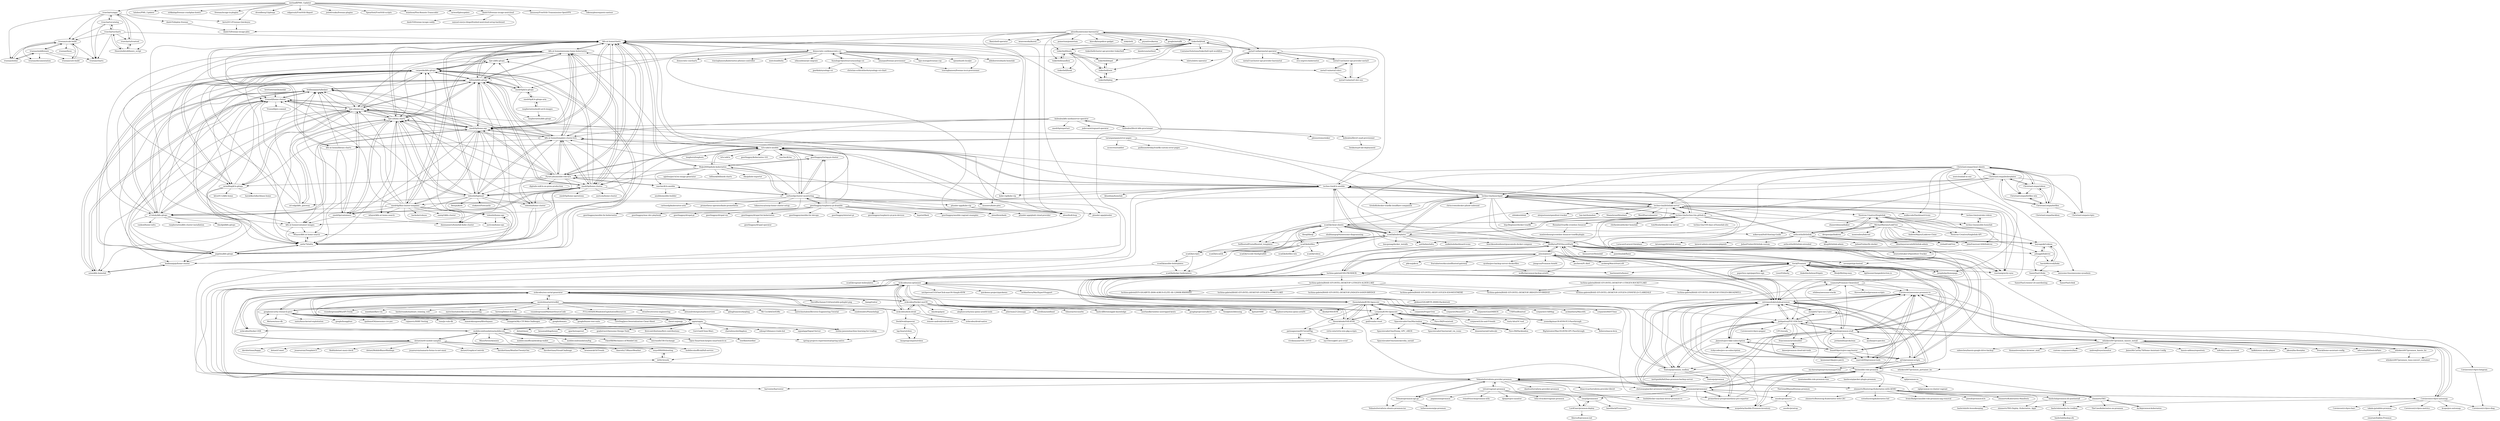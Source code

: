 digraph G {
"danb35/deploy-freenas" -> "danb35/freenas-iocage-plex"
"mentebinaria/retoolkit" -> "hasherezade/malware_training_vol1" ["e"=1]
"mentebinaria/retoolkit" -> "mytechnotalent/Reverse-Engineering" ["e"=1]
"mentebinaria/retoolkit" -> "google/security-research-pocs"
"mentebinaria/retoolkit" -> "horsicq/Detect-It-Easy" ["e"=1]
"mentebinaria/retoolkit" -> "vxunderground/MalwareSourceCode" ["e"=1]
"mentebinaria/retoolkit" -> "FULLSHADE/WindowsExploitationResources" ["e"=1]
"mentebinaria/retoolkit" -> "wtsxDev/reverse-engineering" ["e"=1]
"mentebinaria/retoolkit" -> "alexandreborges/malwoverview" ["e"=1]
"mentebinaria/retoolkit" -> "qilingframework/qiling" ["e"=1]
"mentebinaria/retoolkit" -> "sundowndev/PhoneInfoga" ["e"=1]
"mentebinaria/retoolkit" -> "Mr-Un1k0d3r/EDRs" ["e"=1]
"mentebinaria/retoolkit" -> "sickcodes/osx-serial-generator"
"mentebinaria/retoolkit" -> "mytechnotalent/Reverse-Engineering-Tutorial" ["e"=1]
"mentebinaria/retoolkit" -> "vxunderground/WinAPI-Tricks" ["e"=1]
"mentebinaria/retoolkit" -> "mandiant/flare-vm" ["e"=1]
"oppia/oppia" -> "sickcodes/osx-serial-generator"
"oppia/oppia" -> "google/security-research-pocs"
"oppia/oppia" -> "mentebinaria/retoolkit"
"oppia/oppia" -> "mobilecoinfoundation/mobilecoin"
"oppia/oppia" -> "goabstract/Awesome-Design-Tools" ["e"=1]
"oppia/oppia" -> "firstcontributions/first-contributions" ["e"=1]
"oppia/oppia" -> "GorvGoyl/Clone-Wars" ["e"=1]
"oppia/oppia" -> "charmbracelet/lipgloss" ["e"=1]
"oppia/oppia" -> "stefan-jansen/machine-learning-for-trading" ["e"=1]
"oppia/oppia" -> "edeng23/binance-trade-bot" ["e"=1]
"oppia/oppia" -> "signalapp/Signal-Server" ["e"=1]
"oppia/oppia" -> "dotnet/maui" ["e"=1]
"oppia/oppia" -> "benawad/dogehouse" ["e"=1]
"oppia/oppia" -> "apache/superset" ["e"=1]
"oppia/oppia" -> "sickcodes/Docker-OSX" ["e"=1]
"pimox/pimox7" -> "Weilbyte/PVEDiscordDark"
"pimox/pimox7" -> "tteck/Proxmox"
"pimox/pimox7" -> "luchina-gabriel/OSX-PROXMOX"
"pimox/pimox7" -> "ayufan/pve-backup-server-dockerfiles"
"pimox/pimox7" -> "jiangcuo/Proxmox-Arm64"
"pimox/pimox7" -> "novaspirit/pi-hosted" ["e"=1]
"pimox/pimox7" -> "wofferl/proxmox-backup-arm64"
"pimox/pimox7" -> "joshpatten/PVE-VDIClient"
"pimox/pimox7" -> "extremeshok/xshok-proxmox"
"pimox/pimox7" -> "prometheus-pve/prometheus-pve-exporter"
"pimox/pimox7" -> "vmstan/gravity-sync" ["e"=1]
"pimox/pimox7" -> "pucherot/Pi.Alert" ["e"=1]
"pimox/pimox7" -> "aceberg/WatchYourLAN" ["e"=1]
"pimox/pimox7" -> "pikvm/pikvm" ["e"=1]
"pimox/pimox7" -> "fractalnetworksco/selfhosted-gateway" ["e"=1]
"tteck/Proxmox" -> "Weilbyte/PVEDiscordDark"
"tteck/Proxmox" -> "benphelps/homepage" ["e"=1]
"tteck/Proxmox" -> "extremeshok/xshok-proxmox"
"tteck/Proxmox" -> "whiskerz007/proxmox_hassos_install"
"tteck/Proxmox" -> "luchina-gabriel/OSX-PROXMOX"
"tteck/Proxmox" -> "pimox/pimox7"
"tteck/Proxmox" -> "paperless-ngx/paperless-ngx" ["e"=1]
"tteck/Proxmox" -> "Lissy93/dashy" ["e"=1]
"tteck/Proxmox" -> "DerDanilo/proxmox-stuff"
"tteck/Proxmox" -> "vmstan/gravity-sync" ["e"=1]
"tteck/Proxmox" -> "awesome-foss/awesome-sysadmin" ["e"=1]
"tteck/Proxmox" -> "blakeblackshear/frigate" ["e"=1]
"tteck/Proxmox" -> "WeeJeWel/wg-easy" ["e"=1]
"tteck/Proxmox" -> "bastienwirtz/homer" ["e"=1]
"tteck/Proxmox" -> "dgtlmoon/changedetection.io" ["e"=1]
"google/security-research-pocs" -> "sickcodes/osx-serial-generator"
"google/security-research-pocs" -> "mentebinaria/retoolkit"
"google/security-research-pocs" -> "cujanovic/SSRF-Testing" ["e"=1]
"google/security-research-pocs" -> "tunz/js-vuln-db" ["e"=1]
"google/security-research-pocs" -> "masatokinugawa/filterbypass" ["e"=1]
"google/security-research-pocs" -> "orangetw/My-CTF-Web-Challenges" ["e"=1]
"google/security-research-pocs" -> "google/domato" ["e"=1]
"google/security-research-pocs" -> "google/fuzzer-test-suite" ["e"=1]
"google/security-research-pocs" -> "oppia/oppia"
"google/security-research-pocs" -> "GrrrDog/Java-Deserialization-Cheat-Sheet" ["e"=1]
"google/security-research-pocs" -> "theori-io/pwnjs" ["e"=1]
"google/security-research-pocs" -> "Metnew/uxss-db" ["e"=1]
"google/security-research-pocs" -> "xairy/linux-kernel-exploitation" ["e"=1]
"google/security-research-pocs" -> "google/honggfuzz" ["e"=1]
"google/security-research-pocs" -> "qazbnm456/awesome-cve-poc" ["e"=1]
"k8s-at-home/charts" -> "k8s-at-home/awesome-home-kubernetes"
"k8s-at-home/charts" -> "billimek/k8s-gitops"
"k8s-at-home/charts" -> "onedr0p/home-cluster"
"k8s-at-home/charts" -> "k8s-at-home/template-cluster-k3s"
"k8s-at-home/charts" -> "k8s-at-home/library-charts"
"k8s-at-home/charts" -> "bjw-s/helm-charts"
"k8s-at-home/charts" -> "onedr0p/home-ops"
"k8s-at-home/charts" -> "democratic-csi/democratic-csi"
"k8s-at-home/charts" -> "MoJo2600/pihole-kubernetes"
"k8s-at-home/charts" -> "k8s-at-home/container-images"
"k8s-at-home/charts" -> "alexellis/k3sup" ["e"=1]
"k8s-at-home/charts" -> "munnerz/kube-plex" ["e"=1]
"k8s-at-home/charts" -> "bjw-s/home-ops"
"k8s-at-home/charts" -> "PyratLabs/ansible-role-k3s"
"k8s-at-home/charts" -> "toboshii/hajimari"
"Weilbyte/PVEDiscordDark" -> "tteck/Proxmox"
"Weilbyte/PVEDiscordDark" -> "vmstan/gravity-sync" ["e"=1]
"Weilbyte/PVEDiscordDark" -> "pimox/pimox7"
"Weilbyte/PVEDiscordDark" -> "extremeshok/xshok-proxmox"
"Weilbyte/PVEDiscordDark" -> "bastienwirtz/homer" ["e"=1]
"Weilbyte/PVEDiscordDark" -> "ej52/proxmox-scripts"
"Weilbyte/PVEDiscordDark" -> "DerDanilo/proxmox-stuff"
"Weilbyte/PVEDiscordDark" -> "Telmate/terraform-provider-proxmox"
"Weilbyte/PVEDiscordDark" -> "foundObjects/pve-nag-buster"
"Weilbyte/PVEDiscordDark" -> "benphelps/homepage" ["e"=1]
"Weilbyte/PVEDiscordDark" -> "linuxserver/Heimdall" ["e"=1]
"Weilbyte/PVEDiscordDark" -> "luchina-gabriel/OSX-PROXMOX"
"Weilbyte/PVEDiscordDark" -> "pawelmalak/flame" ["e"=1]
"Weilbyte/PVEDiscordDark" -> "whiskerz007/proxmox_hassos_install"
"Weilbyte/PVEDiscordDark" -> "henrywhitaker3/Speedtest-Tracker" ["e"=1]
"sickcodes/osx-serial-generator" -> "mobilecoinfoundation/mobilecoin"
"sickcodes/osx-serial-generator" -> "google/security-research-pocs"
"sickcodes/osx-serial-generator" -> "oppia/oppia"
"sickcodes/osx-serial-generator" -> "sickcodes/osx-optimizer"
"sickcodes/osx-serial-generator" -> "sickcodes/Docker-eyeOS"
"sickcodes/osx-serial-generator" -> "dotnet/net6-mobile-samples"
"sickcodes/osx-serial-generator" -> "sickcodes/Docker-OSX" ["e"=1]
"sickcodes/osx-serial-generator" -> "mentebinaria/retoolkit"
"sickcodes/osx-serial-generator" -> "sickcodes/dock-droid"
"sickcodes/osx-serial-generator" -> "DavidBuchanan314/tweetable-polyglot-png" ["e"=1]
"sickcodes/osx-serial-generator" -> "liamg/traitor" ["e"=1]
"sickcodes/osx-serial-generator" -> "thenickdude/KVM-Opencore"
"sickcodes/osx-serial-generator" -> "stefan-jansen/machine-learning-for-trading" ["e"=1]
"sickcodes/osx-serial-generator" -> "spring-projects-experimental/spring-native" ["e"=1]
"sickcodes/osx-serial-generator" -> "sundowndev/PhoneInfoga" ["e"=1]
"techno-tim/youtube-videos" -> "techno-tim/ansible-homelab"
"MichaelBarney/LinkFree" -> "Neutron-Creative/Singlelink"
"MichaelBarney/LinkFree" -> "sethcottle/littlelink"
"MichaelBarney/LinkFree" -> "irshad/LinkTree"
"MichaelBarney/LinkFree" -> "AndrewMayes/Linktree-Clone"
"MichaelBarney/LinkFree" -> "JohnEmerson1406/linktree"
"MichaelBarney/LinkFree" -> "montoulieu/link-ent"
"MichaelBarney/LinkFree" -> "heysagnik/Linkees"
"MichaelBarney/LinkFree" -> "Neutron-Creative/Singlelink-API"
"MichaelBarney/LinkFree" -> "johnggli/linktree"
"MichaelBarney/LinkFree" -> "techno-tim/littlelink-server"
"MichaelBarney/LinkFree" -> "khashayarzavosh/littlelink-admin"
"MichaelBarney/LinkFree" -> "devgossips/linktree"
"sickcodes/Docker-eyeOS" -> "sickcodes/dock-droid"
"sickcodes/Docker-eyeOS" -> "alephsecurity/xnu-qemu-arm64" ["e"=1]
"sickcodes/Docker-eyeOS" -> "sickcodes/droid-native"
"sickcodes/Docker-eyeOS" -> "sickcodes/osx-serial-generator"
"sickcodes/Docker-eyeOS" -> "sickcodes/osx-optimizer"
"sickcodes/Docker-eyeOS" -> "blacktop/ipsw" ["e"=1]
"sickcodes/Docker-eyeOS" -> "alephsecurity/xnu-qemu-arm64-tools" ["e"=1]
"sickcodes/Docker-eyeOS" -> "jsherman212/xnuspy" ["e"=1]
"sickcodes/Docker-eyeOS" -> "corellium/usbfluxd" ["e"=1]
"sickcodes/Docker-eyeOS" -> "tihmstar/ra1nsn0w" ["e"=1]
"sickcodes/Docker-eyeOS" -> "hack-different/apple-knowledge" ["e"=1]
"sickcodes/Docker-eyeOS" -> "userlandkernel/ios-unstripped-kexts"
"sickcodes/Docker-eyeOS" -> "googleprojectzero/ktrw" ["e"=1]
"sickcodes/Docker-eyeOS" -> "Soulghost/iblessing" ["e"=1]
"sickcodes/Docker-eyeOS" -> "kpwn/iOSRE" ["e"=1]
"takala-jp/zabbix-proxmox" -> "swarnat/Zabbix-Proxmox"
"Leoyzen/KVM-Opencore" -> "thenickdude/KVM-Opencore"
"Leoyzen/KVM-Opencore" -> "yoonsikp/macOS-KVM-PCI-Passthrough"
"Leoyzen/KVM-Opencore" -> "SpaceinvaderOne/Macinabox"
"Leoyzen/KVM-Opencore" -> "Pavo-IM/Proxintosh"
"Leoyzen/KVM-Opencore" -> "Pavo-IM/Hackinabox"
"Leoyzen/KVM-Opencore" -> "thenickdude/OSX-KVM"
"Leoyzen/KVM-Opencore" -> "corpnewt/Lilu-and-Friends" ["e"=1]
"Leoyzen/KVM-Opencore" -> "gnif/vendor-reset" ["e"=1]
"Leoyzen/KVM-Opencore" -> "rusty-bits/OC-tool" ["e"=1]
"k3s-io/k3s-ansible" -> "PyratLabs/ansible-role-k3s"
"k3s-io/k3s-ansible" -> "carlosedp/cluster-monitoring"
"k3s-io/k3s-ansible" -> "techno-tim/k3s-ansible"
"k3s-io/k3s-ansible" -> "alexellis/k3sup" ["e"=1]
"k3s-io/k3s-ansible" -> "k8s-at-home/template-cluster-k3s"
"k3s-io/k3s-ansible" -> "longhorn/longhorn" ["e"=1]
"k3s-io/k3s-ansible" -> "k3s-io/k3s" ["e"=1]
"k3s-io/k3s-ansible" -> "k8s-at-home/awesome-home-kubernetes"
"k3s-io/k3s-ansible" -> "kube-vip/kube-vip" ["e"=1]
"k3s-io/k3s-ansible" -> "k8s-at-home/charts"
"k3s-io/k3s-ansible" -> "geerlingguy/kubernetes-101" ["e"=1]
"k3s-io/k3s-ansible" -> "geerlingguy/turing-pi-cluster"
"k3s-io/k3s-ansible" -> "rancher/k3os" ["e"=1]
"k3s-io/k3s-ansible" -> "MoJo2600/pihole-kubernetes"
"k3s-io/k3s-ansible" -> "Telmate/terraform-provider-proxmox"
"MoJo2600/pihole-kubernetes" -> "carlosedp/cluster-monitoring"
"MoJo2600/pihole-kubernetes" -> "k8s-at-home/charts"
"MoJo2600/pihole-kubernetes" -> "rancher/k3s-ansible"
"MoJo2600/pihole-kubernetes" -> "billimek/billimek-charts"
"MoJo2600/pihole-kubernetes" -> "geerlingguy/turing-pi-cluster"
"MoJo2600/pihole-kubernetes" -> "eko/pihole-exporter" ["e"=1]
"MoJo2600/pihole-kubernetes" -> "k3s-io/k3s-ansible"
"MoJo2600/pihole-kubernetes" -> "munnerz/kube-plex" ["e"=1]
"MoJo2600/pihole-kubernetes" -> "PyratLabs/ansible-role-k3s"
"MoJo2600/pihole-kubernetes" -> "onedr0p/home-cluster"
"MoJo2600/pihole-kubernetes" -> "sgielen/picl-k3os-image-generator" ["e"=1]
"raspbernetes/multi-arch-images" -> "onedr0p/k3s-gitops-arm"
"raspbernetes/multi-arch-images" -> "raspbernetes/k8s-gitops"
"geerlingguy/raspberry-pi-dramble" -> "geerlingguy/drupal-for-kubernetes"
"geerlingguy/raspberry-pi-dramble" -> "geerlingguy/drupal-pi"
"geerlingguy/raspberry-pi-dramble" -> "carlosedp/cluster-monitoring"
"geerlingguy/raspberry-pi-dramble" -> "geerlingguy/turing-pi-cluster"
"geerlingguy/raspberry-pi-dramble" -> "k3s-io/k3s-ansible"
"geerlingguy/raspberry-pi-dramble" -> "geerlingguy/ansible-for-devops" ["e"=1]
"geerlingguy/raspberry-pi-dramble" -> "geerlingguy/ansible-for-kubernetes" ["e"=1]
"geerlingguy/raspberry-pi-dramble" -> "geerlingguy/internet-pi" ["e"=1]
"geerlingguy/raspberry-pi-dramble" -> "geerlingguy/raspberry-pi-pcie-devices" ["e"=1]
"geerlingguy/raspberry-pi-dramble" -> "alexellis/k3sup" ["e"=1]
"geerlingguy/raspberry-pi-dramble" -> "hypriot/flash" ["e"=1]
"geerlingguy/raspberry-pi-dramble" -> "geerlingguy/ansible-vagrant-examples" ["e"=1]
"geerlingguy/raspberry-pi-dramble" -> "geerlingguy/mac-dev-playbook" ["e"=1]
"geerlingguy/raspberry-pi-dramble" -> "geerlingguy/drupal-vm" ["e"=1]
"geerlingguy/raspberry-pi-dramble" -> "alexellis/arkade" ["e"=1]
"k8s-at-home/awesome-home-kubernetes" -> "k8s-at-home/charts"
"k8s-at-home/awesome-home-kubernetes" -> "onedr0p/home-cluster"
"k8s-at-home/awesome-home-kubernetes" -> "k8s-at-home/template-cluster-k3s"
"k8s-at-home/awesome-home-kubernetes" -> "billimek/k8s-gitops"
"k8s-at-home/awesome-home-kubernetes" -> "onedr0p/home-ops"
"k8s-at-home/awesome-home-kubernetes" -> "angelnu/k8s-gitops"
"k8s-at-home/awesome-home-kubernetes" -> "bjw-s/home-ops"
"k8s-at-home/awesome-home-kubernetes" -> "xUnholy/k8s-gitops"
"k8s-at-home/awesome-home-kubernetes" -> "carpenike/k8s-gitops"
"k8s-at-home/awesome-home-kubernetes" -> "onedr0p/flux-cluster-template"
"k8s-at-home/awesome-home-kubernetes" -> "k8s-at-home/container-images"
"k8s-at-home/awesome-home-kubernetes" -> "wrmilling/k3s-gitops"
"k8s-at-home/awesome-home-kubernetes" -> "bjw-s/helm-charts"
"k8s-at-home/awesome-home-kubernetes" -> "Truxnell/home-cluster"
"k8s-at-home/awesome-home-kubernetes" -> "bjw-s/k8s-gitops"
"xUnholy/k8s-gitops" -> "carpenike/k8s-gitops"
"xUnholy/k8s-gitops" -> "billimek/k8s-gitops"
"xUnholy/k8s-gitops" -> "bjw-s/home-ops"
"xUnholy/k8s-gitops" -> "anthr76/infra"
"xUnholy/k8s-gitops" -> "bjw-s/k8s-gitops"
"xUnholy/k8s-gitops" -> "onedr0p/home-cluster"
"xUnholy/k8s-gitops" -> "blackjid/k8s-gitops"
"xUnholy/k8s-gitops" -> "angelnu/k8s-gitops"
"xUnholy/k8s-gitops" -> "budimanjojo/talhelper"
"xUnholy/k8s-gitops" -> "vaskozl/home-infra"
"xUnholy/k8s-gitops" -> "onedr0p/home-ops"
"xUnholy/k8s-gitops" -> "Truxnell/home-cluster"
"xUnholy/k8s-gitops" -> "raspbernetes/k8s-cluster-installation"
"xcad2k/cheat-sheets" -> "xcad2k/boilerplates"
"xcad2k/cheat-sheets" -> "xcad2k/dotfiles"
"xcad2k/cheat-sheets" -> "shubhamgrg04/awesome-diagramming" ["e"=1]
"xcad2k/cheat-sheets" -> "techno-tim/techno-tim.github.io"
"xcad2k/cheat-sheets" -> "SelfhostedPro/selfhosted_templates" ["e"=1]
"xcad2k/cheat-sheets" -> "techno-tim/launchpad"
"xcad2k/cheat-sheets" -> "xcad2k/scripts"
"xcad2k/cheat-sheets" -> "tteck/Proxmox"
"xcad2k/cheat-sheets" -> "mikeroyal/Self-Hosting-Guide" ["e"=1]
"xcad2k/cheat-sheets" -> "libsql/libsql" ["e"=1]
"xcad2k/cheat-sheets" -> "Weilbyte/PVEDiscordDark"
"xcad2k/cheat-sheets" -> "xcad2k/xcad2k"
"xcad2k/cheat-sheets" -> "notthebee/infra" ["e"=1]
"xcad2k/cheat-sheets" -> "techno-tim/k3s-ansible"
"xcad2k/cheat-sheets" -> "vmstan/gravity-sync" ["e"=1]
"xcad2k/dotfiles" -> "xcad2k/vscode-thedigitallife"
"xcad2k/dotfiles" -> "xcad2k/cheat-sheets"
"xcad2k/dotfiles" -> "xcad2k/scripts"
"xcad2k/dotfiles" -> "xcad2k/xcad2k"
"xcad2k/dotfiles" -> "xcad2k/boilerplates"
"xcad2k/dotfiles" -> "xcad2k/dotfiles-win"
"xcad2k/dotfiles" -> "xcad2k/docker-boilerplates"
"xcad2k/dotfiles" -> "xcad2k/videos"
"francismunch/vmbuilder" -> "kmee/proxmox-cloud-init-tools"
"kmee/proxmox-cloud-init-tools" -> "francismunch/vmbuilder"
"heysagnik/Linkees" -> "johnggli/linktree"
"heysagnik/Linkees" -> "harsh98trivedi/links"
"xcad2k/boilerplates" -> "xcad2k/cheat-sheets"
"xcad2k/boilerplates" -> "techno-tim/launchpad"
"xcad2k/boilerplates" -> "xcad2k/dotfiles"
"xcad2k/boilerplates" -> "techno-tim/k3s-ansible"
"xcad2k/boilerplates" -> "techno-tim/techno-tim.github.io"
"xcad2k/boilerplates" -> "xcad2k/xcad2k"
"xcad2k/boilerplates" -> "notthebee/infra" ["e"=1]
"xcad2k/boilerplates" -> "Telmate/terraform-provider-proxmox"
"xcad2k/boilerplates" -> "SelfhostedPro/selfhosted_templates" ["e"=1]
"xcad2k/boilerplates" -> "Weilbyte/PVEDiscordDark"
"xcad2k/boilerplates" -> "techno-tim/littlelink-server"
"xcad2k/boilerplates" -> "xcad2k/scripts"
"xcad2k/boilerplates" -> "walkxhub/dashboard-icons" ["e"=1]
"xcad2k/boilerplates" -> "boschkundendienst/guacamole-docker-compose" ["e"=1]
"xcad2k/boilerplates" -> "bmcgonag/docker_installs" ["e"=1]
"Telmate/terraform-provider-proxmox" -> "Telmate/proxmox-api-go"
"Telmate/terraform-provider-proxmox" -> "Telmate/terraform-ubuntu-proxmox-iso"
"Telmate/terraform-provider-proxmox" -> "proxmoxer/proxmoxer"
"Telmate/terraform-provider-proxmox" -> "dmacvicar/terraform-provider-libvirt" ["e"=1]
"Telmate/terraform-provider-proxmox" -> "zimmertr/Bootstrap-Kubernetes-with-QEMU"
"Telmate/terraform-provider-proxmox" -> "lae/ansible-role-proxmox"
"Telmate/terraform-provider-proxmox" -> "telcat/vagrant-proxmox"
"Telmate/terraform-provider-proxmox" -> "xezpeleta/Ansible-Proxmox-inventory"
"Telmate/terraform-provider-proxmox" -> "extremeshok/xshok-proxmox"
"Telmate/terraform-provider-proxmox" -> "Weilbyte/PVEDiscordDark"
"Telmate/terraform-provider-proxmox" -> "k8s-at-home/charts"
"Telmate/terraform-provider-proxmox" -> "chriswayg/packer-proxmox-templates"
"Telmate/terraform-provider-proxmox" -> "danitso/terraform-provider-proxmox"
"Telmate/terraform-provider-proxmox" -> "lnxbil/docker-machine-driver-proxmox-ve"
"Telmate/terraform-provider-proxmox" -> "harvester/harvester" ["e"=1]
"Neutron-Creative/Singlelink" -> "MichaelBarney/LinkFree"
"Neutron-Creative/Singlelink" -> "AndrewMayes/Linktree-Clone"
"Neutron-Creative/Singlelink" -> "Neutron-Creative/Singlelink-API"
"Neutron-Creative/Singlelink" -> "JohnEmerson1406/linktree"
"Neutron-Creative/Singlelink" -> "sethcottle/littlelink"
"Neutron-Creative/Singlelink" -> "irshad/LinkTree"
"Neutron-Creative/Singlelink" -> "heysagnik/Linkees"
"Neutron-Creative/Singlelink" -> "shanerobinson/linkist"
"sickcodes/osx-optimizer" -> "sickcodes/dock-droid"
"sickcodes/osx-optimizer" -> "sickcodes/osx-serial-generator"
"sickcodes/osx-optimizer" -> "sickcodes/Docker-eyeOS"
"sickcodes/osx-optimizer" -> "thenickdude/KVM-Opencore"
"sickcodes/osx-optimizer" -> "luchina-gabriel/OSX-PROXMOX"
"sickcodes/osx-optimizer" -> "Leoyzen/KVM-Opencore"
"sickcodes/osx-optimizer" -> "notAperson535/OneClick-macOS-Simple-KVM"
"sickcodes/osx-optimizer" -> "quickemu-project/quickemu" ["e"=1]
"sickcodes/osx-optimizer" -> "sickcodes/Docker-OSX" ["e"=1]
"sickcodes/osx-optimizer" -> "kholia/OSX-KVM" ["e"=1]
"sickcodes/osx-optimizer" -> "thenickdude/OSX-KVM"
"sickcodes/osx-optimizer" -> "acidanthera/MacHyperVSupport" ["e"=1]
"ChristianLempa/cheat-sheets" -> "ChristianLempa/boilerplates"
"ChristianLempa/cheat-sheets" -> "ChristianLempa/videos"
"ChristianLempa/cheat-sheets" -> "ChristianLempa/dotfiles"
"ChristianLempa/cheat-sheets" -> "mikeroyal/Self-Hosting-Guide" ["e"=1]
"ChristianLempa/cheat-sheets" -> "ChristianLempa/dotfiles-win"
"ChristianLempa/cheat-sheets" -> "techno-tim/launchpad"
"ChristianLempa/cheat-sheets" -> "techno-tim/k3s-ansible"
"ChristianLempa/cheat-sheets" -> "ChristianLempa/scripts"
"ChristianLempa/cheat-sheets" -> "techno-tim/littlelink-server"
"ChristianLempa/cheat-sheets" -> "tteck/Proxmox"
"ChristianLempa/cheat-sheets" -> "benphelps/homepage" ["e"=1]
"ChristianLempa/cheat-sheets" -> "xcad2k/boilerplates"
"ChristianLempa/cheat-sheets" -> "nextcloud/all-in-one" ["e"=1]
"ChristianLempa/cheat-sheets" -> "walkxcode/Dashboard-Icons" ["e"=1]
"ChristianLempa/cheat-sheets" -> "awesome-foss/awesome-sysadmin" ["e"=1]
"luchina-gabriel/OSX-PROXMOX" -> "thenickdude/KVM-Opencore"
"luchina-gabriel/OSX-PROXMOX" -> "thenickdude/OSX-KVM"
"luchina-gabriel/OSX-PROXMOX" -> "tteck/Proxmox"
"luchina-gabriel/OSX-PROXMOX" -> "extremeshok/xshok-proxmox"
"luchina-gabriel/OSX-PROXMOX" -> "Corsinvest/awesome-proxmox-ve"
"luchina-gabriel/OSX-PROXMOX" -> "pimox/pimox7"
"luchina-gabriel/OSX-PROXMOX" -> "Weilbyte/PVEDiscordDark"
"luchina-gabriel/OSX-PROXMOX" -> "sickcodes/osx-optimizer"
"luchina-gabriel/OSX-PROXMOX" -> "joshpatten/PVE-VDIClient"
"luchina-gabriel/OSX-PROXMOX" -> "luchina-gabriel/BASE-EFI-INTEL-DESKTOP-12THGEN-ALDER-LAKE"
"luchina-gabriel/OSX-PROXMOX" -> "Tontonjo/proxmox_toolbox"
"luchina-gabriel/OSX-PROXMOX" -> "whiskerz007/proxmox_hassos_install"
"luchina-gabriel/OSX-PROXMOX" -> "marrobHD/proxmox-tools"
"luchina-gabriel/OSX-PROXMOX" -> "Leoyzen/KVM-Opencore"
"luchina-gabriel/OSX-PROXMOX" -> "vzamora/Proxmox-Cheatsheet"
"SynologyOpenSource/synology-csi" -> "jparklab/synology-csi"
"SynologyOpenSource/synology-csi" -> "democratic-csi/democratic-csi"
"SynologyOpenSource/synology-csi" -> "christian-schlichtherle/synology-csi-chart"
"DerDanilo/proxmox-stuff" -> "extremeshok/xshok-proxmox"
"DerDanilo/proxmox-stuff" -> "Corsinvest/awesome-proxmox-ve"
"DerDanilo/proxmox-stuff" -> "whiskerz007/proxmox_hassos_install"
"DerDanilo/proxmox-stuff" -> "joshpatten/PVE-VDIClient"
"DerDanilo/proxmox-stuff" -> "Tontonjo/proxmox_toolbox"
"DerDanilo/proxmox-stuff" -> "tteck/Proxmox"
"DerDanilo/proxmox-stuff" -> "Weilbyte/PVEDiscordDark"
"DerDanilo/proxmox-stuff" -> "francismunch/vmbuilder"
"DerDanilo/proxmox-stuff" -> "marrobHD/proxmox-tools"
"DerDanilo/proxmox-stuff" -> "jordanhillis/pvekclean"
"DerDanilo/proxmox-stuff" -> "Telmate/terraform-provider-proxmox"
"DerDanilo/proxmox-stuff" -> "vzamora/Proxmox-Cheatsheet"
"DerDanilo/proxmox-stuff" -> "Jamesits/pve-fake-subscription"
"DerDanilo/proxmox-stuff" -> "proxmoxer/proxmoxer"
"DerDanilo/proxmox-stuff" -> "ayufan/pve-patches"
"carlosedp/cluster-monitoring" -> "MoJo2600/pihole-kubernetes"
"carlosedp/cluster-monitoring" -> "k3s-io/k3s-ansible"
"carlosedp/cluster-monitoring" -> "rancher/k3s-ansible"
"carlosedp/cluster-monitoring" -> "geerlingguy/turing-pi-cluster"
"carlosedp/cluster-monitoring" -> "alexellis/k3sup" ["e"=1]
"carlosedp/cluster-monitoring" -> "geerlingguy/raspberry-pi-dramble"
"carlosedp/cluster-monitoring" -> "k8s-at-home/template-cluster-k3s"
"carlosedp/cluster-monitoring" -> "k8s-at-home/charts"
"carlosedp/cluster-monitoring" -> "munnerz/kube-plex" ["e"=1]
"carlosedp/cluster-monitoring" -> "alexellis/arkade" ["e"=1]
"carlosedp/cluster-monitoring" -> "carlosedp/kubernetes-arm" ["e"=1]
"carlosedp/cluster-monitoring" -> "prometheus-operator/kube-prometheus" ["e"=1]
"carlosedp/cluster-monitoring" -> "plunder-app/kube-vip"
"carlosedp/cluster-monitoring" -> "geerlingguy/ansible-for-kubernetes" ["e"=1]
"carlosedp/cluster-monitoring" -> "lukaszraczylo/rpi-home-cluster-setup"
"geerlingguy/turing-pi-cluster" -> "carlosedp/cluster-monitoring"
"geerlingguy/turing-pi-cluster" -> "MoJo2600/pihole-kubernetes"
"geerlingguy/turing-pi-cluster" -> "k3s-io/k3s-ansible"
"techno-tim/launchpad" -> "techno-tim/k3s-ansible"
"techno-tim/launchpad" -> "techno-tim/techno-tim.github.io"
"techno-tim/launchpad" -> "xcad2k/boilerplates"
"techno-tim/launchpad" -> "htpcBeginner/docker-traefik" ["e"=1]
"techno-tim/launchpad" -> "techno-tim/littlelink-server"
"techno-tim/launchpad" -> "onedr0p/flux-cluster-template"
"techno-tim/launchpad" -> "tteck/Proxmox"
"techno-tim/launchpad" -> "vmstan/gravity-sync" ["e"=1]
"techno-tim/launchpad" -> "extremeshok/xshok-proxmox"
"techno-tim/launchpad" -> "Weilbyte/PVEDiscordDark"
"techno-tim/launchpad" -> "SelfhostedPro/selfhosted_templates" ["e"=1]
"techno-tim/launchpad" -> "tiredofit/docker-traefik-cloudflare-companion" ["e"=1]
"techno-tim/launchpad" -> "techno-tim/youtube-videos"
"techno-tim/launchpad" -> "onedr0p/home-ops"
"techno-tim/launchpad" -> "chriscrowe/docker-pihole-unbound" ["e"=1]
"yoonsikp/macOS-KVM-PCI-Passthrough" -> "Leoyzen/KVM-Opencore"
"yoonsikp/macOS-KVM-PCI-Passthrough" -> "Bebove/macos-kvm"
"yoonsikp/macOS-KVM-PCI-Passthrough" -> "BigAnteater/MacOS-KVM-GPU-Passthrough"
"Corsinvest/awesome-proxmox-ve" -> "marrobHD/proxmox-tools"
"Corsinvest/awesome-proxmox-ve" -> "extremeshok/xshok-proxmox"
"Corsinvest/awesome-proxmox-ve" -> "Corsinvest/cv4pve-autosnap"
"Corsinvest/awesome-proxmox-ve" -> "Tontonjo/proxmox_toolbox"
"Corsinvest/awesome-proxmox-ve" -> "Corsinvest/cv4pve-botgram"
"Corsinvest/cv4pve-botgram" -> "Corsinvest/cv4pve-diag"
"marrobHD/proxmox-tools" -> "Corsinvest/awesome-proxmox-ve"
"truecharts/catalog" -> "truecharts/charts"
"truecharts/catalog" -> "truenas/charts"
"truecharts/catalog" -> "truecharts/apps"
"truecharts/catalog" -> "truenas/scale-build"
"whiskerz007/proxmox_hassos_install" -> "whiskerz007/proxmox_hassio_lxc"
"whiskerz007/proxmox_hassos_install" -> "whiskerz007/proxmox_tuya-convert_container"
"whiskerz007/proxmox_hassos_install" -> "tteck/Proxmox"
"whiskerz007/proxmox_hassos_install" -> "frenck/home-assistant-config" ["e"=1]
"whiskerz007/proxmox_hassos_install" -> "DerDanilo/proxmox-stuff"
"whiskerz007/proxmox_hassos_install" -> "aderusha/HASwitchPlate" ["e"=1]
"whiskerz007/proxmox_hassos_install" -> "sabeechen/hassio-google-drive-backup" ["e"=1]
"whiskerz007/proxmox_hassos_install" -> "thomasloven/hass-browser_mod" ["e"=1]
"whiskerz007/proxmox_hassos_install" -> "custom-components/hacs" ["e"=1]
"whiskerz007/proxmox_hassos_install" -> "andrewjfreyer/monitor" ["e"=1]
"whiskerz007/proxmox_hassos_install" -> "JamesMcCarthy79/Home-Assistant-Config" ["e"=1]
"whiskerz007/proxmox_hassos_install" -> "hassio-addons/repository" ["e"=1]
"whiskerz007/proxmox_hassos_install" -> "mKeRix/room-assistant" ["e"=1]
"whiskerz007/proxmox_hassos_install" -> "kalkih/mini-media-player" ["e"=1]
"whiskerz007/proxmox_hassos_install" -> "pkozul/ha-floorplan" ["e"=1]
"mobilecoinfoundation/mobilecoin" -> "sickcodes/osx-serial-generator"
"mobilecoinfoundation/mobilecoin" -> "dotnet/net6-mobile-samples"
"mobilecoinfoundation/mobilecoin" -> "oppia/oppia"
"mobilecoinfoundation/mobilecoin" -> "mobilecoinofficial/full-service"
"mobilecoinfoundation/mobilecoin" -> "microsoft/CSS-Exchange" ["e"=1]
"mobilecoinfoundation/mobilecoin" -> "mobilecoinofficial/desktop-wallet"
"mobilecoinfoundation/mobilecoin" -> "google/security-research-pocs"
"mobilecoinfoundation/mobilecoin" -> "Open-Smartwatch/open-smartwatch-os" ["e"=1]
"mobilecoinfoundation/mobilecoin" -> "wuye999/49shouting"
"mobilecoinfoundation/mobilecoin" -> "textflint/textflint" ["e"=1]
"mobilecoinfoundation/mobilecoin" -> "spring-projects-experimental/spring-native" ["e"=1]
"mobilecoinfoundation/mobilecoin" -> "lz0423/ceshi"
"mobilecoinfoundation/mobilecoin" -> "MixinNetwork/mixin" ["e"=1]
"mobilecoinfoundation/mobilecoin" -> "mobilecoinfoundation/fog"
"mobilecoinfoundation/mobilecoin" -> "UkoeHB/Mechanics-of-MobileCoin"
"kubealex/libvirt-k8s-provisioner" -> "kubealex/libvirt-ocp4-provisioner"
"kubealex/libvirt-k8s-provisioner" -> "kubealex/k8s-mediaserver-operator"
"kubealex/libvirt-k8s-provisioner" -> "plexsystems/sinker" ["e"=1]
"ChristianLempa/boilerplates" -> "ChristianLempa/cheat-sheets"
"ChristianLempa/boilerplates" -> "ChristianLempa/videos"
"ChristianLempa/boilerplates" -> "ChristianLempa/dotfiles"
"ChristianLempa/boilerplates" -> "ChristianLempa/scripts"
"ChristianLempa/boilerplates" -> "techno-tim/launchpad"
"ChristianLempa/boilerplates" -> "techno-tim/k3s-ansible"
"ChristianLempa/boilerplates" -> "techno-tim/techno-tim.github.io"
"ChristianLempa/boilerplates" -> "ChristianLempa/dotfiles-win"
"ChristianLempa/boilerplates" -> "notthebee/infra" ["e"=1]
"lae/ansible-role-proxmox" -> "xezpeleta/Ansible-Proxmox-inventory"
"lae/ansible-role-proxmox" -> "inoxio/ansible-role-proxmox-vms"
"lae/ansible-role-proxmox" -> "proxmoxer/proxmoxer"
"lae/ansible-role-proxmox" -> "extremeshok/xshok-proxmox"
"lae/ansible-role-proxmox" -> "Corsinvest/awesome-proxmox-ve"
"lae/ansible-role-proxmox" -> "Telmate/terraform-provider-proxmox"
"lae/ansible-role-proxmox" -> "morph027/pve-iso-2-pxe"
"lae/ansible-role-proxmox" -> "zimmertr/TKS"
"lae/ansible-role-proxmox" -> "rgl/proxmox-ve"
"lae/ansible-role-proxmox" -> "hashicorp/packer-plugin-proxmox"
"lae/ansible-role-proxmox" -> "chriswayg/packer-proxmox-templates"
"lae/ansible-role-proxmox" -> "zimmertr/Bootstrap-Kubernetes-with-QEMU"
"szinn/k8s-homelab" -> "Truxnell/home-cluster"
"szinn/k8s-homelab" -> "budimanjojo/talhelper"
"szinn/k8s-homelab" -> "budimanjojo/home-cluster"
"techno-tim/k3s-ansible" -> "techno-tim/launchpad"
"techno-tim/k3s-ansible" -> "k3s-io/k3s-ansible"
"techno-tim/k3s-ansible" -> "k8s-at-home/template-cluster-k3s"
"techno-tim/k3s-ansible" -> "xcad2k/boilerplates"
"techno-tim/k3s-ansible" -> "techno-tim/techno-tim.github.io"
"techno-tim/k3s-ansible" -> "PyratLabs/ansible-role-k3s"
"techno-tim/k3s-ansible" -> "onedr0p/home-ops"
"techno-tim/k3s-ansible" -> "kube-vip/kube-vip" ["e"=1]
"techno-tim/k3s-ansible" -> "k8s-at-home/charts"
"techno-tim/k3s-ansible" -> "onedr0p/flux-cluster-template"
"techno-tim/k3s-ansible" -> "techno-tim/littlelink-server"
"techno-tim/k3s-ansible" -> "Weilbyte/PVEDiscordDark"
"techno-tim/k3s-ansible" -> "harvester/harvester" ["e"=1]
"techno-tim/k3s-ansible" -> "khuedoan/homelab" ["e"=1]
"techno-tim/k3s-ansible" -> "Telmate/terraform-provider-proxmox"
"alexellis/awesome-baremetal" -> "tinkerbell/tink"
"alexellis/awesome-baremetal" -> "plunder-app/plunder"
"alexellis/awesome-baremetal" -> "tinkerbell/boots"
"alexellis/awesome-baremetal" -> "alexellis/arkade" ["e"=1]
"alexellis/awesome-baremetal" -> "inlets/inlets-operator" ["e"=1]
"alexellis/awesome-baremetal" -> "alexellis/k3sup" ["e"=1]
"alexellis/awesome-baremetal" -> "flant/shell-operator" ["e"=1]
"alexellis/awesome-baremetal" -> "k8s-at-home/charts"
"alexellis/awesome-baremetal" -> "weaveworks/kured" ["e"=1]
"alexellis/awesome-baremetal" -> "metal3-io/baremetal-operator"
"alexellis/awesome-baremetal" -> "pomerium/pomerium" ["e"=1]
"alexellis/awesome-baremetal" -> "kinvolk/inspektor-gadget" ["e"=1]
"alexellis/awesome-baremetal" -> "slok/sloth" ["e"=1]
"alexellis/awesome-baremetal" -> "prymitive/karma" ["e"=1]
"alexellis/awesome-baremetal" -> "google/metallb" ["e"=1]
"johnggli/linktree" -> "heysagnik/Linkees"
"johnggli/linktree" -> "SamirPaul1/links"
"johnggli/linktree" -> "harsh98trivedi/links"
"tarampampam/error-pages" -> "guillaumebriday/traefik-custom-error-pages"
"tarampampam/error-pages" -> "k8s-at-home/library-charts"
"tarampampam/error-pages" -> "toboshii/hajimari"
"tarampampam/error-pages" -> "tiredofit/docker-traefik-cloudflare-companion" ["e"=1]
"tarampampam/error-pages" -> "acouvreur/sablier"
"toboshii/hajimari" -> "k8s-at-home/template-cluster-k3s"
"toboshii/hajimari" -> "onedr0p/home-cluster"
"toboshii/hajimari" -> "bjw-s/helm-charts"
"toboshii/hajimari" -> "onedr0p/containers"
"toboshii/hajimari" -> "BeryJu/korb" ["e"=1]
"toboshii/hajimari" -> "Whazor/k8s-at-home-search"
"toboshii/hajimari" -> "anthr76/infra"
"toboshii/hajimari" -> "billimek/k8s-gitops"
"toboshii/hajimari" -> "Truxnell/home-cluster"
"toboshii/hajimari" -> "toboshii/home-cluster"
"toboshii/hajimari" -> "onedr0p/home-ops"
"toboshii/hajimari" -> "budimanjojo/talhelper"
"toboshii/hajimari" -> "ori-edge/k8s_gateway"
"toboshii/hajimari" -> "stakater/Forecastle" ["e"=1]
"toboshii/hajimari" -> "k8s-at-home/charts"
"truecharts/charts" -> "truecharts/catalog"
"truecharts/charts" -> "Heavybullets8/heavy_script"
"truecharts/charts" -> "truecharts/truetool"
"truecharts/charts" -> "truenas/charts"
"truecharts/charts" -> "truenas/scale-build"
"truecharts/charts" -> "k8s-at-home/charts"
"TheGrandWazoo/freenas-proxmox" -> "ossobv/proxmove"
"onedr0p/home-cluster" -> "billimek/k8s-gitops"
"onedr0p/home-cluster" -> "bjw-s/k8s-gitops"
"onedr0p/home-cluster" -> "k8s-at-home/awesome-home-kubernetes"
"onedr0p/home-cluster" -> "k8s-at-home/template-cluster-k3s"
"onedr0p/home-cluster" -> "k8s-at-home/charts"
"onedr0p/home-cluster" -> "carpenike/k8s-gitops"
"onedr0p/home-cluster" -> "anthr76/infra"
"onedr0p/home-cluster" -> "xUnholy/k8s-gitops"
"onedr0p/home-cluster" -> "toboshii/hajimari"
"onedr0p/home-cluster" -> "k8s-at-home/container-images"
"onedr0p/home-cluster" -> "angelnu/k8s-gitops"
"onedr0p/home-cluster" -> "toboshii/home-cluster"
"onedr0p/home-cluster" -> "bjw-s/helm-charts"
"onedr0p/home-cluster" -> "auricom/home-cluster"
"onedr0p/home-cluster" -> "onedr0p/home-operations"
"techno-tim/ansible-homelab" -> "techno-tim/youtube-videos"
"democratic-csi/democratic-csi" -> "nmaupu/freenas-provisioner"
"democratic-csi/democratic-csi" -> "SynologyOpenSource/synology-csi"
"democratic-csi/democratic-csi" -> "travisghansen/freenas-iscsi-provisioner"
"democratic-csi/democratic-csi" -> "k8s-at-home/charts"
"democratic-csi/democratic-csi" -> "hpe-storage/truenas-csp"
"democratic-csi/democratic-csi" -> "openebs/zfs-localpv" ["e"=1]
"democratic-csi/democratic-csi" -> "billimek/k8s-gitops"
"democratic-csi/democratic-csi" -> "aldoborrero/hashi-homelab" ["e"=1]
"democratic-csi/democratic-csi" -> "democratic-csi/charts"
"democratic-csi/democratic-csi" -> "travisghansen/kubernetes-pfsense-controller" ["e"=1]
"democratic-csi/democratic-csi" -> "inlets/inlets-operator" ["e"=1]
"democratic-csi/democratic-csi" -> "nextcloud/helm"
"democratic-csi/democratic-csi" -> "onedr0p/k3s-gitops"
"democratic-csi/democratic-csi" -> "carpenike/k8s-gitops"
"democratic-csi/democratic-csi" -> "utkuozdemir/pv-migrate" ["e"=1]
"techno-tim/techno-tim.github.io" -> "techno-tim/launchpad"
"techno-tim/techno-tim.github.io" -> "techno-tim/littlelink-server"
"techno-tim/techno-tim.github.io" -> "techno-tim/ansible-homelab"
"techno-tim/techno-tim.github.io" -> "techno-tim/k3s-ansible"
"techno-tim/techno-tim.github.io" -> "xcad2k/boilerplates"
"techno-tim/techno-tim.github.io" -> "vmstan/gravity-sync" ["e"=1]
"techno-tim/techno-tim.github.io" -> "htpcBeginner/docker-traefik" ["e"=1]
"techno-tim/techno-tim.github.io" -> "tomMoulard/make-my-server" ["e"=1]
"techno-tim/techno-tim.github.io" -> "novaspirit/pi-hosted" ["e"=1]
"techno-tim/techno-tim.github.io" -> "fbonalair/traefik-crowdsec-bouncer"
"techno-tim/techno-tim.github.io" -> "Weilbyte/PVEDiscordDark"
"techno-tim/techno-tim.github.io" -> "extremeshok/xshok-proxmox"
"techno-tim/techno-tim.github.io" -> "techno-tim/100-days-of-homelab-site"
"techno-tim/techno-tim.github.io" -> "xcad2k/cheat-sheets"
"techno-tim/techno-tim.github.io" -> "cbirkenbeul/docker-homelab" ["e"=1]
"truenas/middleware" -> "truenas/scale-build"
"truenas/middleware" -> "truenas/webui"
"truenas/middleware" -> "truenas/charts"
"truenas/middleware" -> "truenas/core-build"
"truenas/middleware" -> "truenas/documentation"
"SamirPaul1/links" -> "SamirPaul1/link" ["e"=1]
"SamirPaul1/links" -> "SamirPaul1/winter-of-contributing" ["e"=1]
"onedr0p/flux-cluster-template" -> "onedr0p/home-ops"
"onedr0p/flux-cluster-template" -> "whazor/k8s-at-home-search"
"onedr0p/flux-cluster-template" -> "toboshii/home-ops"
"onedr0p/flux-cluster-template" -> "bjw-s/home-ops"
"onedr0p/flux-cluster-template" -> "samip5/k8s-cluster"
"onedr0p/flux-cluster-template" -> "bjw-s/helm-charts"
"onedr0p/flux-cluster-template" -> "auricom/home-ops"
"onedr0p/flux-cluster-template" -> "onedr0p/containers"
"onedr0p/flux-cluster-template" -> "k8s-at-home/awesome-home-kubernetes"
"onedr0p/flux-cluster-template" -> "budimanjojo/talhelper"
"onedr0p/flux-cluster-template" -> "Truxnell/home-cluster"
"onedr0p/flux-cluster-template" -> "danmanners/homelab-kube-cluster"
"onedr0p/flux-cluster-template" -> "carpenike/k8s-gitops"
"onedr0p/flux-cluster-template" -> "backube/volsync" ["e"=1]
"onedr0p/flux-cluster-template" -> "xUnholy/k8s-gitops"
"kubealex/k8s-mediaserver-operator" -> "onedr0p/home-cluster"
"kubealex/k8s-mediaserver-operator" -> "kubealex/libvirt-k8s-provisioner"
"kubealex/k8s-mediaserver-operator" -> "onedr0p/exportarr" ["e"=1]
"kubealex/k8s-mediaserver-operator" -> "k8s-at-home/template-cluster-k3s"
"kubealex/k8s-mediaserver-operator" -> "jodevsa/wireguard-operator" ["e"=1]
"kubealex/k8s-mediaserver-operator" -> "onedr0p/home-ops"
"dy2k/proxmox-kubernetes" -> "zimmertr/TKS"
"tinkerbell/tink" -> "tinkerbell/boots"
"tinkerbell/tink" -> "tinkerbell/sandbox"
"tinkerbell/tink" -> "tinkerbell/hegel"
"tinkerbell/tink" -> "tinkerbell/osie"
"tinkerbell/tink" -> "tinkerbell/pbnj"
"tinkerbell/tink" -> "alexellis/awesome-baremetal"
"tinkerbell/tink" -> "metal3-io/baremetal-operator"
"tinkerbell/tink" -> "ContainerSolutions/tinkerbell-rpi4-workflow"
"tinkerbell/tink" -> "tinkerbell/cluster-api-provider-tinkerbell"
"tinkerbell/tink" -> "danderson/netboot" ["e"=1]
"billimek/k8s-gitops" -> "carpenike/k8s-gitops"
"billimek/k8s-gitops" -> "onedr0p/home-cluster"
"billimek/k8s-gitops" -> "onedr0p/k3s-gitops"
"billimek/k8s-gitops" -> "bjw-s/home-ops"
"billimek/k8s-gitops" -> "k8s-at-home/awesome-home-kubernetes"
"billimek/k8s-gitops" -> "xUnholy/k8s-gitops"
"billimek/k8s-gitops" -> "k8s-at-home/template-cluster-k3s"
"billimek/k8s-gitops" -> "wrmilling/k3s-gitops"
"billimek/k8s-gitops" -> "k8s-at-home/charts"
"billimek/k8s-gitops" -> "bjw-s/k8s-gitops"
"billimek/k8s-gitops" -> "anthr76/infra"
"billimek/k8s-gitops" -> "angelnu/k8s-gitops"
"billimek/k8s-gitops" -> "budimanjojo/talhelper"
"billimek/k8s-gitops" -> "onedr0p/home-ops"
"billimek/k8s-gitops" -> "bjw-s/helm-charts"
"mstinaff/PMS_Updater" -> "luluhoc/PMS_Updater"
"mstinaff/PMS_Updater" -> "sirkkalap/freenas-crashplan-howto"
"mstinaff/PMS_Updater" -> "freenas/iocage-ix-plugins" ["e"=1]
"mstinaff/PMS_Updater" -> "danb35/freenas-iocage-nextcloud"
"mstinaff/PMS_Updater" -> "danb35/deploy-freenas"
"mstinaff/PMS_Updater" -> "drzoidberg33/plexpy" ["e"=1]
"mstinaff/PMS_Updater" -> "edgarsuit/FreeNAS-Report" ["e"=1]
"mstinaff/PMS_Updater" -> "josh4trunks/freenas-plugins"
"mstinaff/PMS_Updater" -> "Spearfoot/FreeNAS-scripts" ["e"=1]
"mstinaff/PMS_Updater" -> "wnielson/Plex-Remote-Transcoder" ["e"=1]
"mstinaff/PMS_Updater" -> "mrworf/plexupdate" ["e"=1]
"mstinaff/PMS_Updater" -> "kern2011/Freenas-Quicksync"
"mstinaff/PMS_Updater" -> "amussey/FreeNAS-Transmission-OpenVPN"
"mstinaff/PMS_Updater" -> "truecharts/apps"
"mstinaff/PMS_Updater" -> "lokenx/plexrequests-meteor" ["e"=1]
"thenickdude/KVM-Opencore" -> "thenickdude/OSX-KVM"
"thenickdude/KVM-Opencore" -> "Leoyzen/KVM-Opencore"
"thenickdude/KVM-Opencore" -> "luchina-gabriel/OSX-PROXMOX"
"thenickdude/KVM-Opencore" -> "gnif/vendor-reset" ["e"=1]
"thenickdude/KVM-Opencore" -> "corpnewt/ProperTree" ["e"=1]
"thenickdude/KVM-Opencore" -> "patmagauran/i915ovmfPkg"
"thenickdude/KVM-Opencore" -> "Pavo-IM/Hackinabox"
"thenickdude/KVM-Opencore" -> "corpnewt/MountEFI" ["e"=1]
"thenickdude/KVM-Opencore" -> "sickcodes/osx-optimizer"
"thenickdude/KVM-Opencore" -> "corpnewt/GenSMBIOS" ["e"=1]
"thenickdude/KVM-Opencore" -> "USBToolBox/tool" ["e"=1]
"thenickdude/KVM-Opencore" -> "corpnewt/USBMap" ["e"=1]
"thenickdude/KVM-Opencore" -> "acidanthera/MaciASL" ["e"=1]
"thenickdude/KVM-Opencore" -> "kholia/OSX-KVM" ["e"=1]
"thenickdude/KVM-Opencore" -> "corpnewt/SSDTTime" ["e"=1]
"thenickdude/OSX-KVM" -> "thenickdude/KVM-Opencore"
"thenickdude/OSX-KVM" -> "luchina-gabriel/OSX-PROXMOX"
"thenickdude/OSX-KVM" -> "Leoyzen/KVM-Opencore"
"thenickdude/OSX-KVM" -> "patmagauran/i915ovmfPkg"
"thenickdude/OSX-KVM" -> "virtio-win/virtio-win-pkg-scripts" ["e"=1]
"thenickdude/OSX-KVM" -> "proxmoxer/proxmoxer"
"morph027/pve-iso-2-pxe" -> "extremeshok/xshok-proxmox"
"morph027/pve-iso-2-pxe" -> "lae/ansible-role-proxmox"
"morph027/pve-iso-2-pxe" -> "joshpatten/PVE-VDIClient"
"ossobv/proxmove" -> "ossobv/proxtop"
"ossobv/proxmove" -> "xezpeleta/Ansible-Proxmox-inventory"
"bjw-s/helm-charts" -> "bjw-s/home-ops"
"bjw-s/helm-charts" -> "anthr76/infra"
"bjw-s/helm-charts" -> "Whazor/k8s-at-home-search"
"bjw-s/helm-charts" -> "onedr0p/containers"
"bjw-s/helm-charts" -> "carpenike/k8s-gitops"
"bjw-s/helm-charts" -> "ori-edge/k8s_gateway"
"bjw-s/helm-charts" -> "Truxnell/home-cluster"
"bjw-s/helm-charts" -> "onedr0p/home-ops"
"bjw-s/helm-charts" -> "danmanners/homelab-kube-cluster"
"bjw-s/helm-charts" -> "budimanjojo/talhelper"
"bjw-s/helm-charts" -> "whazor/k8s-at-home-search"
"bjw-s/helm-charts" -> "k8s-at-home/charts"
"bjw-s/helm-charts" -> "k8s-at-home/container-images"
"bjw-s/helm-charts" -> "billimek/k8s-gitops"
"bjw-s/helm-charts" -> "toboshii/hajimari"
"proxmoxer/proxmoxer" -> "lae/ansible-role-proxmox"
"proxmoxer/proxmoxer" -> "swayf/proxmoxer"
"proxmoxer/proxmoxer" -> "Telmate/terraform-provider-proxmox"
"proxmoxer/proxmoxer" -> "Corsinvest/cv4pve-autosnap"
"proxmoxer/proxmoxer" -> "extremeshok/xshok-proxmox"
"proxmoxer/proxmoxer" -> "joshpatten/PVE-VDIClient"
"proxmoxer/proxmoxer" -> "Telmate/proxmox-api-go"
"proxmoxer/proxmoxer" -> "xezpeleta/Ansible-Proxmox-inventory"
"proxmoxer/proxmoxer" -> "prometheus-pve/prometheus-pve-exporter"
"proxmoxer/proxmoxer" -> "lnxbil/docker-machine-driver-proxmox-ve"
"proxmoxer/proxmoxer" -> "ossobv/proxmove"
"vzamora/Proxmox-Cheatsheet" -> "Corsinvest/awesome-proxmox-ve"
"vzamora/Proxmox-Cheatsheet" -> "Tontonjo/proxmox_toolbox"
"vzamora/Proxmox-Cheatsheet" -> "StevenSeifried/proxmox-scripts"
"vzamora/Proxmox-Cheatsheet" -> "marrobHD/proxmox-tools"
"vzamora/Proxmox-Cheatsheet" -> "tteck/Proxmox"
"vzamora/Proxmox-Cheatsheet" -> "ethibox/awesome-stacks" ["e"=1]
"truecharts/truetool" -> "Heavybullets8/heavy_script"
"truecharts/truetool" -> "truecharts/apps"
"danb35/freenas-iocage-nextcloud" -> "danb35/freenas-iocage-caddy"
"danb35/freenas-iocage-nextcloud" -> "danb35/freenas-iocage-plex"
"danb35/freenas-iocage-nextcloud" -> "samuel-emrys-blogs/freebsd-nextcloud-setup-hardened"
"Jamesits/pve-fake-subscription" -> "rickycodes/pve-no-subscription"
"Jamesits/pve-fake-subscription" -> "joshpatten/PVE-VDIClient"
"Jamesits/pve-fake-subscription" -> "extremeshok/xshok-proxmox"
"Jamesits/pve-fake-subscription" -> "foundObjects/pve-nag-buster"
"Jamesits/pve-fake-subscription" -> "Tontonjo/proxmox_toolbox"
"Jamesits/pve-fake-subscription" -> "ej52/proxmox-scripts"
"ayufan/pve-backup-server-dockerfiles" -> "wofferl/proxmox-backup-arm64"
"harsh98trivedi/links" -> "SamirPaul1/links"
"harsh98trivedi/links" -> "heysagnik/Linkees"
"prometheus-pve/prometheus-pve-exporter" -> "Corsinvest/awesome-proxmox-ve"
"prometheus-pve/prometheus-pve-exporter" -> "proxmoxer/proxmoxer"
"prometheus-pve/prometheus-pve-exporter" -> "extremeshok/xshok-proxmox"
"vivekmiyani/OSX_GVT-D" -> "patmagauran/i915ovmfPkg"
"onedr0p/k3s-gitops" -> "onedr0p/k3s-gitops-arm"
"onedr0p/k3s-gitops" -> "carpenike/k8s-gitops"
"onedr0p/k3s-gitops" -> "billimek/k8s-gitops"
"onedr0p/k3s-gitops" -> "raspbernetes/k8s-gitops"
"onedr0p/k3s-gitops" -> "bjw-s/k8s-gitops"
"sethcottle/littlelink" -> "techno-tim/littlelink-server"
"sethcottle/littlelink" -> "MichaelBarney/LinkFree"
"sethcottle/littlelink" -> "JulianPrieber/littlelink-custom" ["e"=1]
"sethcottle/littlelink" -> "Neutron-Creative/Singlelink"
"sethcottle/littlelink" -> "johnggli/linktree"
"sethcottle/littlelink" -> "irshad/LinkTree"
"sethcottle/littlelink" -> "khashayarzavosh/littlelink-admin"
"sethcottle/littlelink" -> "heysagnik/Linkees"
"sethcottle/littlelink" -> "sethcottle/littlelink-extended"
"sethcottle/littlelink" -> "khzg/littlelink-admin" ["e"=1]
"sethcottle/littlelink" -> "JulianPrieber/llc-docker" ["e"=1]
"sethcottle/littlelink" -> "JohnEmerson1406/linktree"
"sethcottle/littlelink" -> "Luracast/Laravel-Database" ["e"=1]
"sethcottle/littlelink" -> "latuminggi/littlelink-admin" ["e"=1]
"sethcottle/littlelink" -> "laravel-admin-extensions/phpinfo" ["e"=1]
"LordGaav/proxmox-deploy" -> "libersoft/proxmox-init"
"LordGaav/proxmox-deploy" -> "swayf/proxmoxer"
"lz0423/ceshi" -> "wuye999/49shouting"
"telcat/vagrant-proxmox" -> "lehn-etracker/vagrant-proxmox"
"telcat/vagrant-proxmox" -> "LordGaav/proxmox-deploy"
"telcat/vagrant-proxmox" -> "xezpeleta/Ansible-Proxmox-inventory"
"telcat/vagrant-proxmox" -> "papamoose/proxmox"
"telcat/vagrant-proxmox" -> "swayf/proxmoxer"
"telcat/vagrant-proxmox" -> "Telmate/terraform-provider-proxmox"
"telcat/vagrant-proxmox" -> "remofritzsche/proxmox-utils"
"telcat/vagrant-proxmox" -> "dpiquet/pve-monitor"
"PyratLabs/ansible-role-k3s" -> "k3s-io/k3s-ansible"
"PyratLabs/ansible-role-k3s" -> "k8s-at-home/template-cluster-k3s"
"PyratLabs/ansible-role-k3s" -> "billimek/k8s-gitops"
"PyratLabs/ansible-role-k3s" -> "onedr0p/home-cluster"
"PyratLabs/ansible-role-k3s" -> "onedr0p/home-ops"
"PyratLabs/ansible-role-k3s" -> "budimanjojo/talhelper"
"PyratLabs/ansible-role-k3s" -> "rancher/k3s-ansible"
"PyratLabs/ansible-role-k3s" -> "toboshii/home-cluster"
"PyratLabs/ansible-role-k3s" -> "k8s-at-home/charts"
"PyratLabs/ansible-role-k3s" -> "digitalis-io/k3s-on-prem-production"
"PyratLabs/ansible-role-k3s" -> "toboshii/hajimari"
"PyratLabs/ansible-role-k3s" -> "bjw-s/helm-charts"
"PyratLabs/ansible-role-k3s" -> "angelnu/k8s-gitops"
"PyratLabs/ansible-role-k3s" -> "techno-tim/k3s-ansible"
"PyratLabs/ansible-role-k3s" -> "wrmilling/k3s-gitops"
"k8s-at-home/template-cluster-k3s" -> "onedr0p/home-ops"
"k8s-at-home/template-cluster-k3s" -> "onedr0p/home-cluster"
"k8s-at-home/template-cluster-k3s" -> "k8s-at-home/awesome-home-kubernetes"
"k8s-at-home/template-cluster-k3s" -> "billimek/k8s-gitops"
"k8s-at-home/template-cluster-k3s" -> "PyratLabs/ansible-role-k3s"
"k8s-at-home/template-cluster-k3s" -> "k8s-at-home/charts"
"k8s-at-home/template-cluster-k3s" -> "toboshii/hajimari"
"k8s-at-home/template-cluster-k3s" -> "bjw-s/home-ops"
"k8s-at-home/template-cluster-k3s" -> "angelnu/k8s-gitops"
"k8s-at-home/template-cluster-k3s" -> "toboshii/home-cluster"
"k8s-at-home/template-cluster-k3s" -> "Truxnell/home-cluster"
"k8s-at-home/template-cluster-k3s" -> "bjw-s/helm-charts"
"k8s-at-home/template-cluster-k3s" -> "carpenike/k8s-gitops"
"k8s-at-home/template-cluster-k3s" -> "k8s-at-home/library-charts"
"k8s-at-home/template-cluster-k3s" -> "k3s-io/k3s-ansible"
"zimmertr/TKS" -> "dy2k/proxmox-kubernetes"
"zimmertr/TKS" -> "zimmertr/TKS-Deploy_Kubernetes_Apps"
"zimmertr/TKS" -> "TheCase/kubernetes-on-proxmox"
"zimmertr/TKS" -> "zimmertr/Bootstrap-Kubernetes-with-QEMU"
"Tontonjo/proxmox_toolbox" -> "Tontonjo/proxmox"
"Tontonjo/proxmox_toolbox" -> "inettgmbh/fail2ban-proxmox-backup-server"
"Tontonjo/proxmox_toolbox" -> "bashclub/proxmox-zfs-postinstall"
"Tontonjo/proxmox_toolbox" -> "Corsinvest/awesome-proxmox-ve"
"techno-tim/littlelink-server" -> "sethcottle/littlelink"
"techno-tim/littlelink-server" -> "techno-tim/techno-tim.github.io"
"techno-tim/littlelink-server" -> "shlinkio/shlink" ["e"=1]
"techno-tim/littlelink-server" -> "techno-tim/launchpad"
"techno-tim/littlelink-server" -> "techno-tim/ansible-homelab"
"techno-tim/littlelink-server" -> "techno-tim/k3s-ansible"
"techno-tim/littlelink-server" -> "alexjustesen/speedtest-tracker" ["e"=1]
"techno-tim/littlelink-server" -> "Neutron-Creative/Singlelink"
"techno-tim/littlelink-server" -> "hay-kot/homebox" ["e"=1]
"techno-tim/littlelink-server" -> "walkxcode/Dashboard-Icons" ["e"=1]
"techno-tim/littlelink-server" -> "fbonalair/traefik-crowdsec-bouncer"
"techno-tim/littlelink-server" -> "ShaneIsrael/fireshare" ["e"=1]
"techno-tim/littlelink-server" -> "WardPearce/paaster" ["e"=1]
"techno-tim/littlelink-server" -> "vmstan/gravity-sync" ["e"=1]
"techno-tim/littlelink-server" -> "henrywhitaker3/Speedtest-Tracker" ["e"=1]
"nmaupu/freenas-provisioner" -> "travisghansen/freenas-iscsi-provisioner"
"nmaupu/freenas-provisioner" -> "democratic-csi/democratic-csi"
"luchina-gabriel/BASE-EFI-INTEL-DESKTOP-11THGEN-ROCKET-LAKE" -> "luchina-gabriel/BASE-EFI-INTEL-DESKTOP-1STGEN-LYNNFIELD-CLARKDALE"
"luchina-gabriel/BASE-EFI-INTEL-DESKTOP-11THGEN-ROCKET-LAKE" -> "luchina-gabriel/BASE-EFI-INTEL-DESKTOP-3RDGEN-IVY-BRIDGE"
"luchina-gabriel/BASE-EFI-INTEL-DESKTOP-11THGEN-ROCKET-LAKE" -> "luchina-gabriel/BASE-EFI-INTEL-DESKTOP-5THGEN-BROADWELL"
"dotnet/net6-mobile-samples" -> "mobilecoinfoundation/mobilecoin"
"dotnet/net6-mobile-samples" -> "Redth/dotnet-maui-check" ["e"=1]
"dotnet/net6-mobile-samples" -> "dotnet/MobileBlazorBindings" ["e"=1]
"dotnet/net6-mobile-samples" -> "wuye999/49shouting"
"dotnet/net6-mobile-samples" -> "jsuarezruiz/xamarin-forms-to-net-maui" ["e"=1]
"dotnet/net6-mobile-samples" -> "dotnet/GraphicsControls" ["e"=1]
"dotnet/net6-mobile-samples" -> "davidortinau/WeatherTwentyOne" ["e"=1]
"dotnet/net6-mobile-samples" -> "sickcodes/osx-serial-generator"
"dotnet/net6-mobile-samples" -> "davidortinau/VisualChallenge" ["e"=1]
"dotnet/net6-mobile-samples" -> "brminnick/GitTrends" ["e"=1]
"dotnet/net6-mobile-samples" -> "danroth27/BlazorWeather" ["e"=1]
"dotnet/net6-mobile-samples" -> "davidortinau/Xappy" ["e"=1]
"dotnet/net6-mobile-samples" -> "lz0423/ceshi"
"dotnet/net6-mobile-samples" -> "dotnet/Comet" ["e"=1]
"dotnet/net6-mobile-samples" -> "jsuarezruiz/TemplateUI" ["e"=1]
"foundObjects/pve-nag-buster" -> "Jamesits/pve-fake-subscription"
"foundObjects/pve-nag-buster" -> "Corsinvest/awesome-proxmox-ve"
"foundObjects/pve-nag-buster" -> "Weilbyte/PVEDiscordDark"
"foundObjects/pve-nag-buster" -> "marrobHD/proxmox-tools"
"foundObjects/pve-nag-buster" -> "kosmonavtika/pve-patch"
"foundObjects/pve-nag-buster" -> "extremeshok/xshok-proxmox"
"foundObjects/pve-nag-buster" -> "ej52/proxmox-scripts"
"foundObjects/pve-nag-buster" -> "DerDanilo/proxmox-stuff"
"tinkerbell/boots" -> "tinkerbell/osie"
"tinkerbell/boots" -> "tinkerbell/hegel"
"tinkerbell/boots" -> "tinkerbell/pbnj"
"tinkerbell/boots" -> "tinkerbell/tink"
"tinkerbell/boots" -> "tinkerbell/sandbox"
"tinkerbell/boots" -> "tinkerbell/hook"
"DockDroid/openvmi" -> "lag-linaro/robox"
"DockDroid/openvmi" -> "kunpengcompute/robox"
"Pavo-IM/Hackinabox" -> "SpaceinvaderOne/Macinabox"
"sickcodes/dock-droid" -> "sickcodes/Docker-eyeOS"
"sickcodes/dock-droid" -> "sickcodes/droid-native"
"sickcodes/dock-droid" -> "remote-android/redroid-doc" ["e"=1]
"sickcodes/dock-droid" -> "sickcodes/osx-optimizer"
"sickcodes/dock-droid" -> "DockDroid/openvmi"
"sickcodes/dock-droid" -> "sickcodes/osx-serial-generator"
"ChristianLempa/dotfiles-win" -> "ChristianLempa/dotfiles"
"metal3-io/cluster-api-provider-metal3" -> "metal3-io/metal3-dev-env"
"metal3-io/cluster-api-provider-metal3" -> "metal3-io/baremetal-operator"
"metal3-io/cluster-api-provider-metal3" -> "metal3-io/metal3-docs"
"onedr0p/containers" -> "bjw-s/home-ops"
"onedr0p/containers" -> "budimanjojo/talhelper"
"onedr0p/containers" -> "bjw-s/helm-charts"
"onedr0p/containers" -> "danmanners/homelab-kube-cluster"
"onedr0p/containers" -> "k8s-at-home/container-images"
"joshpatten/PVE-VDIClient" -> "Corsinvest/awesome-proxmox-ve"
"joshpatten/PVE-VDIClient" -> "Corsinvest/cv4pve-autosnap"
"joshpatten/PVE-VDIClient" -> "extremeshok/xshok-proxmox"
"joshpatten/PVE-VDIClient" -> "DerDanilo/proxmox-stuff"
"joshpatten/PVE-VDIClient" -> "proxmoxer/proxmoxer"
"joshpatten/PVE-VDIClient" -> "Jamesits/pve-fake-subscription"
"joshpatten/PVE-VDIClient" -> "morph027/pve-iso-2-pxe"
"joshpatten/PVE-VDIClient" -> "marrobHD/proxmox-tools"
"joshpatten/PVE-VDIClient" -> "francismunch/vmbuilder"
"joshpatten/PVE-VDIClient" -> "Tontonjo/proxmox_toolbox"
"joshpatten/PVE-VDIClient" -> "Corsinvest/cv4pve-pepper"
"joshpatten/PVE-VDIClient" -> "UPC/ravada" ["e"=1]
"joshpatten/PVE-VDIClient" -> "lae/ansible-role-proxmox"
"joshpatten/PVE-VDIClient" -> "vzamora/Proxmox-Cheatsheet"
"Corsinvest/cv4pve-autosnap" -> "Corsinvest/awesome-proxmox-ve"
"Corsinvest/cv4pve-autosnap" -> "Corsinvest/cv4pve-metrics"
"Corsinvest/cv4pve-autosnap" -> "Corsinvest/cv4pve-diag"
"Corsinvest/cv4pve-autosnap" -> "kvaps/pve-autosnap"
"Corsinvest/cv4pve-autosnap" -> "joshpatten/PVE-VDIClient"
"Corsinvest/cv4pve-autosnap" -> "bashclub/zamba-lxc-toolbox"
"Corsinvest/cv4pve-autosnap" -> "takala-jp/zabbix-proxmox"
"Corsinvest/cv4pve-autosnap" -> "proxmoxer/proxmoxer"
"Corsinvest/cv4pve-autosnap" -> "Corsinvest/cv4pve-barc"
"Telmate/proxmox-api-go" -> "Telmate/terraform-provider-proxmox"
"Telmate/proxmox-api-go" -> "Telmate/terraform-ubuntu-proxmox-iso"
"Telmate/proxmox-api-go" -> "luthermonson/go-proxmox"
"swayf/proxmoxer" -> "LordGaav/proxmox-deploy"
"swayf/proxmoxer" -> "baseblack/Proxmoxia"
"xezpeleta/Ansible-Proxmox-inventory" -> "lae/ansible-role-proxmox"
"truenas/scale-build" -> "truenas/core-build"
"truenas/scale-build" -> "truenas/middleware"
"truenas/scale-build" -> "truenas/webui"
"truenas/scale-build" -> "truenas/documentation"
"truenas/scale-build" -> "truenas/charts"
"truenas/scale-build" -> "truenas/linux"
"extremeshok/xshok-proxmox" -> "Corsinvest/awesome-proxmox-ve"
"extremeshok/xshok-proxmox" -> "marrobHD/proxmox-tools"
"extremeshok/xshok-proxmox" -> "tteck/Proxmox"
"extremeshok/xshok-proxmox" -> "DerDanilo/proxmox-stuff"
"extremeshok/xshok-proxmox" -> "lae/ansible-role-proxmox"
"extremeshok/xshok-proxmox" -> "Tontonjo/proxmox_toolbox"
"extremeshok/xshok-proxmox" -> "xezpeleta/Ansible-Proxmox-inventory"
"extremeshok/xshok-proxmox" -> "joshpatten/PVE-VDIClient"
"extremeshok/xshok-proxmox" -> "morph027/pve-iso-2-pxe"
"extremeshok/xshok-proxmox" -> "ej52/proxmox-scripts"
"extremeshok/xshok-proxmox" -> "proxmoxer/proxmoxer"
"extremeshok/xshok-proxmox" -> "Weilbyte/PVEDiscordDark"
"extremeshok/xshok-proxmox" -> "luchina-gabriel/OSX-PROXMOX"
"extremeshok/xshok-proxmox" -> "Jamesits/pve-fake-subscription"
"extremeshok/xshok-proxmox" -> "prometheus-pve/prometheus-pve-exporter"
"kern2011/Freenas-Quicksync" -> "danb35/freenas-iocage-plex"
"carpenike/k8s-gitops" -> "bjw-s/k8s-gitops"
"carpenike/k8s-gitops" -> "billimek/k8s-gitops"
"carpenike/k8s-gitops" -> "anthr76/infra"
"carpenike/k8s-gitops" -> "budimanjojo/talhelper"
"carpenike/k8s-gitops" -> "wrmilling/k3s-gitops"
"carpenike/k8s-gitops" -> "angelnu/k8s-gitops"
"carpenike/k8s-gitops" -> "onedr0p/k3s-gitops"
"carpenike/k8s-gitops" -> "Truxnell/home-cluster"
"carpenike/k8s-gitops" -> "Whazor/k8s-at-home-search"
"carpenike/k8s-gitops" -> "xUnholy/k8s-gitops"
"fbonalair/traefik-crowdsec-bouncer" -> "maxlerebourg/crowdsec-bouncer-traefik-plugin"
"SpaceinvaderOne/Macinabox" -> "Pavo-IM/Hackinabox"
"SpaceinvaderOne/Macinabox" -> "SpaceinvaderOne/Dump_GPU_vBIOS"
"SpaceinvaderOne/Macinabox" -> "SpaceinvaderOne/unraid_vm_icons"
"SpaceinvaderOne/Macinabox" -> "Leoyzen/KVM-Opencore"
"SpaceinvaderOne/Macinabox" -> "deasmi/unraid-tailscale"
"ChristianLempa/dotfiles" -> "ChristianLempa/dotfiles-win"
"ChristianLempa/dotfiles" -> "ChristianLempa/boilerplates"
"ChristianLempa/dotfiles" -> "ChristianLempa/scripts"
"ChristianLempa/dotfiles" -> "ChristianLempa/videos"
"ChristianLempa/dotfiles" -> "ChristianLempa/cheat-sheets"
"ChristianLempa/dotfiles" -> "ChristianLempa/hackbox"
"bashclub/zamba-lxc-toolbox" -> "bashclub/proxmox-zfs-postinstall"
"bashclub/zamba-lxc-toolbox" -> "bashclub/backup-zfs"
"rancher/k3s-ansible" -> "carlosedp/cluster-monitoring"
"rancher/k3s-ansible" -> "PyratLabs/ansible-role-k3s"
"rancher/k3s-ansible" -> "ansible/ansible-builder" ["e"=1]
"ej52/proxmox-scripts" -> "Tontonjo/proxmox_toolbox"
"ej52/proxmox-scripts" -> "extremeshok/xshok-proxmox"
"ej52/proxmox-scripts" -> "ma-karai/nginxproxymanagerGraf" ["e"=1]
"ej52/proxmox-scripts" -> "Weilbyte/PVEDiscordDark"
"ej52/proxmox-scripts" -> "tteck/Proxmox"
"ej52/proxmox-scripts" -> "Jamesits/pve-fake-subscription"
"ej52/proxmox-scripts" -> "lae/ansible-role-proxmox"
"ej52/proxmox-scripts" -> "whiskerz007/proxmox_portainer_lxc"
"luchina-gabriel/BASE-EFI-INTEL-DESKTOP-12THGEN-ALDER-LAKE" -> "luchina-gabriel/EFI-GIGABYTE-Z690-AORUS-ELITE-AX-12900K-RX6900XT"
"luchina-gabriel/BASE-EFI-INTEL-DESKTOP-12THGEN-ALDER-LAKE" -> "luchina-gabriel/BASE-EFI-INTEL-DESKTOP-3RDGEN-IVY-BRIDGE"
"luchina-gabriel/BASE-EFI-INTEL-DESKTOP-12THGEN-ALDER-LAKE" -> "luchina-gabriel/BASE-EFI-INTEL-DESKTOP-2NDGEN-SANDY-BRYDGE"
"luchina-gabriel/BASE-EFI-INTEL-DESKTOP-12THGEN-ALDER-LAKE" -> "luchina-gabriel/BASE-EFI-INTEL-HEDT-1STGEN-X59-WESTMERE"
"luchina-gabriel/BASE-EFI-INTEL-DESKTOP-12THGEN-ALDER-LAKE" -> "luchina-gabriel/BASE-EFI-INTEL-DESKTOP-10THGEN-COMET-LAKE"
"luchina-gabriel/BASE-EFI-INTEL-DESKTOP-12THGEN-ALDER-LAKE" -> "luchina-gabriel/BASE-EFI-INTEL-DESKTOP-1STGEN-LYNNFIELD-CLARKDALE"
"truenas/webui" -> "truenas/scale-build"
"truenas/webui" -> "truenas/middleware"
"wuye999/49shouting" -> "lz0423/ceshi"
"patmagauran/i915ovmfPkg" -> "my33love/gk41-pve-ovmf"
"patmagauran/i915ovmfPkg" -> "vivekmiyani/OSX_GVT-D"
"onedr0p/home-ops" -> "bjw-s/home-ops"
"onedr0p/home-ops" -> "onedr0p/flux-cluster-template"
"onedr0p/home-ops" -> "k8s-at-home/template-cluster-k3s"
"onedr0p/home-ops" -> "bjw-s/helm-charts"
"onedr0p/home-ops" -> "billimek/k8s-gitops"
"onedr0p/home-ops" -> "onedr0p/containers"
"onedr0p/home-ops" -> "k8s-at-home/awesome-home-kubernetes"
"onedr0p/home-ops" -> "danmanners/homelab-kube-cluster"
"onedr0p/home-ops" -> "wrmilling/k3s-gitops"
"onedr0p/home-ops" -> "Truxnell/home-cluster"
"onedr0p/home-ops" -> "xUnholy/k8s-gitops"
"onedr0p/home-ops" -> "budimanjojo/talhelper"
"onedr0p/home-ops" -> "k8s-at-home/charts"
"onedr0p/home-ops" -> "whazor/k8s-at-home-search"
"onedr0p/home-ops" -> "PyratLabs/ansible-role-k3s"
"luchina-gabriel/EFI-GIGABYTE-Z690-AORUS-ELITE-AX-12900K-RX6900XT" -> "glekner/GIGABYTE-Z690I-Hackintosh"
"kubealex/libvirt-ocp4-provisioner" -> "benko/ocp4-lab-deployment"
"zimmertr/Bootstrap-Kubernetes-with-QEMU" -> "zimmertr/Kubernetes-Manifests"
"zimmertr/Bootstrap-Kubernetes-with-QEMU" -> "zimmertr/TKS"
"zimmertr/Bootstrap-Kubernetes-with-QEMU" -> "zimmertr/Bootstrap-Kubernetes-with-LXC"
"zimmertr/Bootstrap-Kubernetes-with-QEMU" -> "zimmertr/TKS-Deploy_Kubernetes_Apps"
"zimmertr/Bootstrap-Kubernetes-with-QEMU" -> "Telmate/terraform-provider-proxmox"
"zimmertr/Bootstrap-Kubernetes-with-QEMU" -> "corneliusweig/kubernetes-lxd" ["e"=1]
"zimmertr/Bootstrap-Kubernetes-with-QEMU" -> "IronicBadger/ansible-role-proxmox-nag-removal" ["e"=1]
"zimmertr/Bootstrap-Kubernetes-with-QEMU" -> "pawalt/proxmox-k3s"
"rgl/proxmox-ve" -> "rgl/proxmox-ve-cluster-vagrant"
"metal3-io/metal3-docs" -> "metal3-io/baremetal-operator"
"metal3-io/metal3-docs" -> "metal3-io/metal3-dev-env"
"metal3-io/metal3-docs" -> "metal3-io/cluster-api-provider-metal3"
"plunder-app/kube-vip" -> "plunder-app/plndr-cloud-provider"
"plunder-app/kube-vip" -> "plunder-app/plunder"
"whiskerz007/proxmox_hassio_lxc" -> "whiskerz007/proxmox_hassos_install"
"whiskerz007/proxmox_hassio_lxc" -> "whiskerz007/proxmox_tuya-convert_container"
"whiskerz007/proxmox_hassio_lxc" -> "whiskerz007/proxmox_portainer_lxc"
"ChristianLempa/videos" -> "ChristianLempa/boilerplates"
"ChristianLempa/videos" -> "ChristianLempa/cheat-sheets"
"ChristianLempa/videos" -> "ChristianLempa/dotfiles"
"ChristianLempa/videos" -> "ChristianLempa/dotfiles-win"
"tinkerbell/pbnj" -> "tinkerbell/osie"
"truenas/core-build" -> "truenas/scale-build"
"metal3-io/baremetal-operator" -> "metal3-io/metal3-docs"
"metal3-io/baremetal-operator" -> "metal3-io/cluster-api-provider-metal3"
"metal3-io/baremetal-operator" -> "metal3-io/metal3-dev-env"
"metal3-io/baremetal-operator" -> "metal3-io/cluster-api-provider-baremetal"
"metal3-io/baremetal-operator" -> "ovn-org/ovn-kubernetes" ["e"=1]
"metal3-io/baremetal-operator" -> "tinkerbell/tink"
"toboshii/home-cluster" -> "anthr76/infra"
"toboshii/home-cluster" -> "angelnu/k8s-gitops"
"truecharts/apps" -> "truecharts/truetool"
"truecharts/apps" -> "truenas/charts"
"truecharts/apps" -> "truecharts/catalog"
"truecharts/apps" -> "Heavybullets8/heavy_script"
"truecharts/apps" -> "kern2011/Freenas-Quicksync"
"truecharts/apps" -> "truenas/scale-build"
"truecharts/apps" -> "truenas/webui"
"lag-linaro/robox" -> "kunpengcompute/robox"
"tinkerbell/osie" -> "tinkerbell/hegel"
"tinkerbell/osie" -> "tinkerbell/boots"
"tinkerbell/osie" -> "tinkerbell/pbnj"
"k8s-at-home/container-images" -> "anthr76/infra"
"k8s-at-home/container-images" -> "Whazor/k8s-at-home-search"
"k8s-at-home/container-images" -> "carpenike/k8s-gitops"
"bjw-s/home-ops" -> "szinn/k8s-homelab"
"bjw-s/home-ops" -> "onedr0p/home-ops"
"bjw-s/home-ops" -> "Truxnell/home-cluster"
"bjw-s/home-ops" -> "wrmilling/k3s-gitops"
"bjw-s/home-ops" -> "budimanjojo/talhelper"
"bjw-s/home-ops" -> "onedr0p/containers"
"bjw-s/home-ops" -> "bjw-s/helm-charts"
"bjw-s/home-ops" -> "billimek/k8s-gitops"
"bjw-s/home-ops" -> "angelnu/k8s-gitops"
"bjw-s/home-ops" -> "carpenike/k8s-gitops"
"bjw-s/home-ops" -> "budimanjojo/home-cluster"
"bjw-s/home-ops" -> "xUnholy/k8s-gitops"
"bjw-s/home-ops" -> "toboshii/home-ops"
"bjw-s/home-ops" -> "anthr76/infra"
"bjw-s/home-ops" -> "toboshii/home-cluster"
"bjw-s/k8s-gitops" -> "carpenike/k8s-gitops"
"xcad2k/ansible-boilerplates" -> "xcad2k/docker-boilerplates"
"xcad2k/ansible-boilerplates" -> "xcad2k/vagrant-boilerplates"
"wrmilling/k3s-gitops" -> "haraldkoch/kochhaus-home"
"wrmilling/k3s-gitops" -> "szinn/k8s-homelab"
"wrmilling/k3s-gitops" -> "bjw-s/home-ops"
"wrmilling/k3s-gitops" -> "carpenike/k8s-gitops"
"wrmilling/k3s-gitops" -> "Truxnell/home-cluster"
"wrmilling/k3s-gitops" -> "kitos9112/k8s-home"
"wrmilling/k3s-gitops" -> "budimanjojo/home-cluster"
"Truxnell/home-cluster" -> "szinn/k8s-homelab"
"Truxnell/home-cluster" -> "budimanjojo/talhelper"
"Truxnell/home-cluster" -> "budimanjojo/home-cluster"
"Truxnell/home-cluster" -> "anthr76/infra"
"Truxnell/home-cluster" -> "bjw-s/home-ops"
"Truxnell/home-cluster" -> "Truxnell/pre-commit"
"tinkerbell/sandbox" -> "tinkerbell/hook"
"tinkerbell/sandbox" -> "tinkerbell/boots"
"Heavybullets8/heavy_script" -> "truecharts/truetool"
"Heavybullets8/heavy_script" -> "truecharts/charts"
"budimanjojo/home-cluster" -> "szinn/k8s-homelab"
"budimanjojo/home-cluster" -> "toboshii/home-ops"
"angelnu/k8s-gitops" -> "anthr76/infra"
"angelnu/k8s-gitops" -> "Truxnell/home-cluster"
"angelnu/k8s-gitops" -> "budimanjojo/home-cluster"
"angelnu/k8s-gitops" -> "carpenike/k8s-gitops"
"onedr0p/k3s-gitops-arm" -> "onedr0p/k3s-gitops"
"onedr0p/k3s-gitops-arm" -> "raspbernetes/multi-arch-images"
"SpaceinvaderOne/Dump_GPU_vBIOS" -> "SpaceinvaderOne/unlocknvidia_unraid"
"toboshii/home-ops" -> "budimanjojo/home-cluster"
"toboshii/home-ops" -> "auricom/home-ops"
"anthr76/infra" -> "budimanjojo/talhelper"
"anthr76/infra" -> "Whazor/k8s-at-home-search"
"anthr76/infra" -> "carpenike/k8s-gitops"
"anthr76/infra" -> "angelnu/k8s-gitops"
"k8s-at-home/library-charts" -> "k8s-at-home/charts"
"k8s-at-home/library-charts" -> "k8s-at-home/container-images"
"k8s-at-home/library-charts" -> "budimanjojo/talhelper"
"k8s-at-home/library-charts" -> "anthr76/infra"
"geerlingguy/drupal-for-kubernetes" -> "geerlingguy/drupal-operator"
"mobilecoinofficial/desktop-wallet" -> "mobilecoinofficial/full-service"
"xcad2k/scripts" -> "xcad2k/docker-boilerplates"
"xcad2k/scripts" -> "xcad2k/ansible-boilerplates"
"ori-edge/k8s_gateway" -> "budimanjojo/talhelper"
"ori-edge/k8s_gateway" -> "bjw-s/helm-charts"
"ori-edge/k8s_gateway" -> "carpenike/k8s-gitops"
"ori-edge/k8s_gateway" -> "Truxnell/home-cluster"
"brettinternet/homelab" -> "Truxnell/home-cluster"
"xcad2k/docker-boilerplates" -> "xcad2k/vagrant-boilerplates"
"Whazor/k8s-at-home-search" -> "anthr76/infra"
"bashclub/proxmox-zfs-postinstall" -> "bashclub/zamba-lxc-toolbox"
"bashclub/proxmox-zfs-postinstall" -> "bashclub/zfs-housekeeping"
"budimanjojo/talhelper" -> "anthr76/infra"
"budimanjojo/talhelper" -> "Truxnell/home-cluster"
"budimanjojo/talhelper" -> "szinn/k8s-homelab"
"metal3-io/metal3-dev-env" -> "metal3-io/cluster-api-provider-metal3"
"tinkerbell/hegel" -> "tinkerbell/osie"
"danb35/deploy-freenas" ["l"="-31.179,-24.349"]
"danb35/freenas-iocage-plex" ["l"="-31.166,-24.361"]
"mentebinaria/retoolkit" ["l"="-32.005,-24.939"]
"hasherezade/malware_training_vol1" ["l"="-21.608,-32.413"]
"mytechnotalent/Reverse-Engineering" ["l"="-19.403,-32.032"]
"google/security-research-pocs" ["l"="-32.011,-24.9"]
"horsicq/Detect-It-Easy" ["l"="-21.634,-32.249"]
"vxunderground/MalwareSourceCode" ["l"="-7.754,-43.548"]
"FULLSHADE/WindowsExploitationResources" ["l"="-19.551,-32.449"]
"wtsxDev/reverse-engineering" ["l"="-19.436,-32.167"]
"alexandreborges/malwoverview" ["l"="-13.173,-46.144"]
"qilingframework/qiling" ["l"="-19.679,-32.15"]
"sundowndev/PhoneInfoga" ["l"="-7.696,-43.419"]
"Mr-Un1k0d3r/EDRs" ["l"="-8.808,-44.096"]
"sickcodes/osx-serial-generator" ["l"="-31.97,-24.876"]
"mytechnotalent/Reverse-Engineering-Tutorial" ["l"="-19.479,-32.129"]
"vxunderground/WinAPI-Tricks" ["l"="-8.863,-44.154"]
"mandiant/flare-vm" ["l"="-21.682,-32.532"]
"oppia/oppia" ["l"="-32.055,-24.904"]
"mobilecoinfoundation/mobilecoin" ["l"="-32.041,-24.86"]
"goabstract/Awesome-Design-Tools" ["l"="28.042,-19.718"]
"firstcontributions/first-contributions" ["l"="28.15,-20.317"]
"GorvGoyl/Clone-Wars" ["l"="32.12,-26.562"]
"charmbracelet/lipgloss" ["l"="-12.191,-17.94"]
"stefan-jansen/machine-learning-for-trading" ["l"="21.718,32.619"]
"edeng23/binance-trade-bot" ["l"="20.893,31.13"]
"signalapp/Signal-Server" ["l"="-27.68,-22.197"]
"dotnet/maui" ["l"="25.261,18.127"]
"benawad/dogehouse" ["l"="26.422,-25.823"]
"apache/superset" ["l"="32.503,-26.257"]
"sickcodes/Docker-OSX" ["l"="-34.968,3.197"]
"pimox/pimox7" ["l"="-31.694,-24.776"]
"Weilbyte/PVEDiscordDark" ["l"="-31.619,-24.773"]
"tteck/Proxmox" ["l"="-31.653,-24.758"]
"luchina-gabriel/OSX-PROXMOX" ["l"="-31.737,-24.796"]
"ayufan/pve-backup-server-dockerfiles" ["l"="-31.738,-24.732"]
"jiangcuo/Proxmox-Arm64" ["l"="-31.746,-24.758"]
"novaspirit/pi-hosted" ["l"="-32.561,-22.654"]
"wofferl/proxmox-backup-arm64" ["l"="-31.726,-24.748"]
"joshpatten/PVE-VDIClient" ["l"="-31.67,-24.839"]
"extremeshok/xshok-proxmox" ["l"="-31.641,-24.81"]
"prometheus-pve/prometheus-pve-exporter" ["l"="-31.65,-24.837"]
"vmstan/gravity-sync" ["l"="-38.039,-19.434"]
"pucherot/Pi.Alert" ["l"="-38.058,-19.487"]
"aceberg/WatchYourLAN" ["l"="-32.654,-22.67"]
"pikvm/pikvm" ["l"="-32.758,-23.104"]
"fractalnetworksco/selfhosted-gateway" ["l"="-32.553,-22.787"]
"benphelps/homepage" ["l"="-32.672,-22.835"]
"whiskerz007/proxmox_hassos_install" ["l"="-31.69,-24.747"]
"paperless-ngx/paperless-ngx" ["l"="-32.763,-22.876"]
"Lissy93/dashy" ["l"="-32.668,-22.93"]
"DerDanilo/proxmox-stuff" ["l"="-31.66,-24.815"]
"awesome-foss/awesome-sysadmin" ["l"="-32.742,-22.908"]
"blakeblackshear/frigate" ["l"="-39.296,40.166"]
"WeeJeWel/wg-easy" ["l"="-32.603,-23.079"]
"bastienwirtz/homer" ["l"="-32.678,-22.866"]
"dgtlmoon/changedetection.io" ["l"="-32.663,-22.898"]
"cujanovic/SSRF-Testing" ["l"="-8.947,-46.197"]
"tunz/js-vuln-db" ["l"="-19.683,-32.402"]
"masatokinugawa/filterbypass" ["l"="-8.947,-46.112"]
"orangetw/My-CTF-Web-Challenges" ["l"="-10.985,-45.47"]
"google/domato" ["l"="-19.824,-32.404"]
"google/fuzzer-test-suite" ["l"="-19.82,-32.389"]
"GrrrDog/Java-Deserialization-Cheat-Sheet" ["l"="-10.953,-45.645"]
"theori-io/pwnjs" ["l"="-19.675,-32.455"]
"Metnew/uxss-db" ["l"="-19.716,-32.462"]
"xairy/linux-kernel-exploitation" ["l"="-19.59,-32.278"]
"google/honggfuzz" ["l"="-19.744,-32.334"]
"qazbnm456/awesome-cve-poc" ["l"="-11.036,-45.572"]
"k8s-at-home/charts" ["l"="-31.336,-24.715"]
"k8s-at-home/awesome-home-kubernetes" ["l"="-31.344,-24.736"]
"billimek/k8s-gitops" ["l"="-31.312,-24.746"]
"onedr0p/home-cluster" ["l"="-31.326,-24.758"]
"k8s-at-home/template-cluster-k3s" ["l"="-31.36,-24.73"]
"k8s-at-home/library-charts" ["l"="-31.344,-24.783"]
"bjw-s/helm-charts" ["l"="-31.344,-24.752"]
"onedr0p/home-ops" ["l"="-31.367,-24.749"]
"democratic-csi/democratic-csi" ["l"="-31.241,-24.738"]
"MoJo2600/pihole-kubernetes" ["l"="-31.353,-24.68"]
"k8s-at-home/container-images" ["l"="-31.328,-24.774"]
"alexellis/k3sup" ["l"="-10.628,0.064"]
"munnerz/kube-plex" ["l"="-34.717,-23.469"]
"bjw-s/home-ops" ["l"="-31.329,-24.736"]
"PyratLabs/ansible-role-k3s" ["l"="-31.372,-24.715"]
"toboshii/hajimari" ["l"="-31.342,-24.766"]
"ej52/proxmox-scripts" ["l"="-31.651,-24.791"]
"Telmate/terraform-provider-proxmox" ["l"="-31.552,-24.821"]
"foundObjects/pve-nag-buster" ["l"="-31.673,-24.796"]
"linuxserver/Heimdall" ["l"="-32.71,-22.885"]
"pawelmalak/flame" ["l"="-32.693,-22.79"]
"henrywhitaker3/Speedtest-Tracker" ["l"="-32.588,-22.726"]
"sickcodes/osx-optimizer" ["l"="-31.871,-24.842"]
"sickcodes/Docker-eyeOS" ["l"="-31.926,-24.861"]
"dotnet/net6-mobile-samples" ["l"="-32.01,-24.847"]
"sickcodes/dock-droid" ["l"="-31.912,-24.884"]
"DavidBuchanan314/tweetable-polyglot-png" ["l"="-12.663,-46.307"]
"liamg/traitor" ["l"="-8.864,-46.537"]
"thenickdude/KVM-Opencore" ["l"="-31.836,-24.816"]
"spring-projects-experimental/spring-native" ["l"="9.382,21.217"]
"techno-tim/youtube-videos" ["l"="-31.487,-24.675"]
"techno-tim/ansible-homelab" ["l"="-31.51,-24.674"]
"MichaelBarney/LinkFree" ["l"="-31.562,-24.55"]
"Neutron-Creative/Singlelink" ["l"="-31.569,-24.573"]
"sethcottle/littlelink" ["l"="-31.54,-24.576"]
"irshad/LinkTree" ["l"="-31.585,-24.562"]
"AndrewMayes/Linktree-Clone" ["l"="-31.599,-24.546"]
"JohnEmerson1406/linktree" ["l"="-31.54,-24.552"]
"montoulieu/link-ent" ["l"="-31.581,-24.511"]
"heysagnik/Linkees" ["l"="-31.554,-24.527"]
"Neutron-Creative/Singlelink-API" ["l"="-31.582,-24.544"]
"johnggli/linktree" ["l"="-31.536,-24.518"]
"techno-tim/littlelink-server" ["l"="-31.531,-24.657"]
"khashayarzavosh/littlelink-admin" ["l"="-31.527,-24.546"]
"devgossips/linktree" ["l"="-31.591,-24.524"]
"alephsecurity/xnu-qemu-arm64" ["l"="-49.178,-0.508"]
"sickcodes/droid-native" ["l"="-31.928,-24.9"]
"blacktop/ipsw" ["l"="-49.284,-0.484"]
"alephsecurity/xnu-qemu-arm64-tools" ["l"="-49.07,-0.49"]
"jsherman212/xnuspy" ["l"="-49.303,-0.492"]
"corellium/usbfluxd" ["l"="46.596,-1.312"]
"tihmstar/ra1nsn0w" ["l"="-49.347,-0.67"]
"hack-different/apple-knowledge" ["l"="-49.238,-0.516"]
"userlandkernel/ios-unstripped-kexts" ["l"="-31.947,-24.839"]
"googleprojectzero/ktrw" ["l"="-49.261,-0.521"]
"Soulghost/iblessing" ["l"="-49.41,-0.37"]
"kpwn/iOSRE" ["l"="-49.269,-0.417"]
"takala-jp/zabbix-proxmox" ["l"="-31.717,-24.946"]
"swarnat/Zabbix-Proxmox" ["l"="-31.729,-24.978"]
"Leoyzen/KVM-Opencore" ["l"="-31.849,-24.79"]
"yoonsikp/macOS-KVM-PCI-Passthrough" ["l"="-31.872,-24.747"]
"SpaceinvaderOne/Macinabox" ["l"="-31.902,-24.765"]
"Pavo-IM/Proxintosh" ["l"="-31.888,-24.798"]
"Pavo-IM/Hackinabox" ["l"="-31.876,-24.782"]
"thenickdude/OSX-KVM" ["l"="-31.795,-24.813"]
"corpnewt/Lilu-and-Friends" ["l"="-49.362,-3.071"]
"gnif/vendor-reset" ["l"="-33.979,3.75"]
"rusty-bits/OC-tool" ["l"="-49.425,-3.089"]
"k3s-io/k3s-ansible" ["l"="-31.399,-24.696"]
"carlosedp/cluster-monitoring" ["l"="-31.348,-24.653"]
"techno-tim/k3s-ansible" ["l"="-31.476,-24.719"]
"longhorn/longhorn" ["l"="-10.642,0.043"]
"k3s-io/k3s" ["l"="-10.572,-0.049"]
"kube-vip/kube-vip" ["l"="-10.609,0.18"]
"geerlingguy/kubernetes-101" ["l"="-15.897,-7.761"]
"geerlingguy/turing-pi-cluster" ["l"="-31.379,-24.65"]
"rancher/k3os" ["l"="-10.66,0.059"]
"rancher/k3s-ansible" ["l"="-31.375,-24.672"]
"billimek/billimek-charts" ["l"="-31.312,-24.646"]
"eko/pihole-exporter" ["l"="-38.022,-20.244"]
"sgielen/picl-k3os-image-generator" ["l"="-10.477,-0.063"]
"raspbernetes/multi-arch-images" ["l"="-31.197,-24.816"]
"onedr0p/k3s-gitops-arm" ["l"="-31.219,-24.793"]
"raspbernetes/k8s-gitops" ["l"="-31.226,-24.809"]
"geerlingguy/raspberry-pi-dramble" ["l"="-31.367,-24.607"]
"geerlingguy/drupal-for-kubernetes" ["l"="-31.348,-24.555"]
"geerlingguy/drupal-pi" ["l"="-31.377,-24.567"]
"geerlingguy/ansible-for-devops" ["l"="-15.801,-7.964"]
"geerlingguy/ansible-for-kubernetes" ["l"="-15.873,-7.893"]
"geerlingguy/internet-pi" ["l"="-38.067,-19.573"]
"geerlingguy/raspberry-pi-pcie-devices" ["l"="-16.044,-7.276"]
"hypriot/flash" ["l"="-11.553,0.304"]
"geerlingguy/ansible-vagrant-examples" ["l"="-15.803,-8.01"]
"geerlingguy/mac-dev-playbook" ["l"="-49.021,-1.95"]
"geerlingguy/drupal-vm" ["l"="-29.424,-40.502"]
"alexellis/arkade" ["l"="-10.718,0.162"]
"angelnu/k8s-gitops" ["l"="-31.308,-24.734"]
"xUnholy/k8s-gitops" ["l"="-31.312,-24.77"]
"carpenike/k8s-gitops" ["l"="-31.301,-24.753"]
"onedr0p/flux-cluster-template" ["l"="-31.383,-24.741"]
"wrmilling/k3s-gitops" ["l"="-31.3,-24.724"]
"Truxnell/home-cluster" ["l"="-31.318,-24.732"]
"bjw-s/k8s-gitops" ["l"="-31.29,-24.766"]
"anthr76/infra" ["l"="-31.314,-24.759"]
"blackjid/k8s-gitops" ["l"="-31.272,-24.793"]
"budimanjojo/talhelper" ["l"="-31.332,-24.747"]
"vaskozl/home-infra" ["l"="-31.288,-24.811"]
"raspbernetes/k8s-cluster-installation" ["l"="-31.265,-24.814"]
"xcad2k/cheat-sheets" ["l"="-31.559,-24.747"]
"xcad2k/boilerplates" ["l"="-31.532,-24.74"]
"xcad2k/dotfiles" ["l"="-31.523,-24.771"]
"shubhamgrg04/awesome-diagramming" ["l"="34.583,-28.225"]
"techno-tim/techno-tim.github.io" ["l"="-31.544,-24.711"]
"SelfhostedPro/selfhosted_templates" ["l"="-32.544,-22.674"]
"techno-tim/launchpad" ["l"="-31.522,-24.719"]
"xcad2k/scripts" ["l"="-31.511,-24.757"]
"mikeroyal/Self-Hosting-Guide" ["l"="-32.646,-22.869"]
"libsql/libsql" ["l"="34.766,-28.021"]
"xcad2k/xcad2k" ["l"="-31.544,-24.768"]
"notthebee/infra" ["l"="-34.897,-23.74"]
"xcad2k/vscode-thedigitallife" ["l"="-31.504,-24.786"]
"xcad2k/dotfiles-win" ["l"="-31.518,-24.794"]
"xcad2k/docker-boilerplates" ["l"="-31.495,-24.773"]
"xcad2k/videos" ["l"="-31.49,-24.8"]
"francismunch/vmbuilder" ["l"="-31.68,-24.868"]
"kmee/proxmox-cloud-init-tools" ["l"="-31.681,-24.898"]
"harsh98trivedi/links" ["l"="-31.55,-24.498"]
"walkxhub/dashboard-icons" ["l"="-32.646,-22.708"]
"boschkundendienst/guacamole-docker-compose" ["l"="-33.918,-25.014"]
"bmcgonag/docker_installs" ["l"="-32.428,-22.542"]
"Telmate/proxmox-api-go" ["l"="-31.555,-24.856"]
"Telmate/terraform-ubuntu-proxmox-iso" ["l"="-31.528,-24.847"]
"proxmoxer/proxmoxer" ["l"="-31.634,-24.858"]
"dmacvicar/terraform-provider-libvirt" ["l"="-18.732,-21.711"]
"zimmertr/Bootstrap-Kubernetes-with-QEMU" ["l"="-31.523,-24.875"]
"lae/ansible-role-proxmox" ["l"="-31.605,-24.849"]
"telcat/vagrant-proxmox" ["l"="-31.566,-24.906"]
"xezpeleta/Ansible-Proxmox-inventory" ["l"="-31.605,-24.871"]
"chriswayg/packer-proxmox-templates" ["l"="-31.573,-24.843"]
"danitso/terraform-provider-proxmox" ["l"="-31.504,-24.836"]
"lnxbil/docker-machine-driver-proxmox-ve" ["l"="-31.579,-24.867"]
"harvester/harvester" ["l"="-10.525,-3.752"]
"shanerobinson/linkist" ["l"="-31.602,-24.573"]
"notAperson535/OneClick-macOS-Simple-KVM" ["l"="-31.915,-24.822"]
"quickemu-project/quickemu" ["l"="-34.844,3.472"]
"kholia/OSX-KVM" ["l"="-34.96,3.326"]
"acidanthera/MacHyperVSupport" ["l"="-49.487,-3.037"]
"ChristianLempa/cheat-sheets" ["l"="-31.578,-24.69"]
"ChristianLempa/boilerplates" ["l"="-31.559,-24.672"]
"ChristianLempa/videos" ["l"="-31.577,-24.652"]
"ChristianLempa/dotfiles" ["l"="-31.597,-24.651"]
"ChristianLempa/dotfiles-win" ["l"="-31.606,-24.667"]
"ChristianLempa/scripts" ["l"="-31.587,-24.669"]
"nextcloud/all-in-one" ["l"="-26.607,-23.64"]
"walkxcode/Dashboard-Icons" ["l"="-32.666,-22.699"]
"Corsinvest/awesome-proxmox-ve" ["l"="-31.686,-24.839"]
"luchina-gabriel/BASE-EFI-INTEL-DESKTOP-12THGEN-ALDER-LAKE" ["l"="-31.805,-24.695"]
"Tontonjo/proxmox_toolbox" ["l"="-31.705,-24.833"]
"marrobHD/proxmox-tools" ["l"="-31.694,-24.819"]
"vzamora/Proxmox-Cheatsheet" ["l"="-31.709,-24.81"]
"SynologyOpenSource/synology-csi" ["l"="-31.177,-24.743"]
"jparklab/synology-csi" ["l"="-31.132,-24.76"]
"christian-schlichtherle/synology-csi-chart" ["l"="-31.148,-24.738"]
"jordanhillis/pvekclean" ["l"="-31.655,-24.87"]
"Jamesits/pve-fake-subscription" ["l"="-31.68,-24.815"]
"ayufan/pve-patches" ["l"="-31.657,-24.893"]
"carlosedp/kubernetes-arm" ["l"="34.741,34.168"]
"prometheus-operator/kube-prometheus" ["l"="-10.699,0.126"]
"plunder-app/kube-vip" ["l"="-31.247,-24.624"]
"lukaszraczylo/rpi-home-cluster-setup" ["l"="-31.317,-24.614"]
"htpcBeginner/docker-traefik" ["l"="-32.468,-22.68"]
"tiredofit/docker-traefik-cloudflare-companion" ["l"="-32.405,-22.633"]
"chriscrowe/docker-pihole-unbound" ["l"="-38.063,-19.39"]
"Bebove/macos-kvm" ["l"="-31.894,-24.731"]
"BigAnteater/MacOS-KVM-GPU-Passthrough" ["l"="-31.883,-24.718"]
"Corsinvest/cv4pve-autosnap" ["l"="-31.693,-24.885"]
"Corsinvest/cv4pve-botgram" ["l"="-31.721,-24.873"]
"Corsinvest/cv4pve-diag" ["l"="-31.718,-24.894"]
"truecharts/catalog" ["l"="-31.191,-24.486"]
"truecharts/charts" ["l"="-31.215,-24.52"]
"truenas/charts" ["l"="-31.173,-24.488"]
"truecharts/apps" ["l"="-31.183,-24.451"]
"truenas/scale-build" ["l"="-31.16,-24.468"]
"whiskerz007/proxmox_hassio_lxc" ["l"="-31.694,-24.713"]
"whiskerz007/proxmox_tuya-convert_container" ["l"="-31.714,-24.704"]
"frenck/home-assistant-config" ["l"="-39.28,40.072"]
"aderusha/HASwitchPlate" ["l"="-39.322,40.101"]
"sabeechen/hassio-google-drive-backup" ["l"="-39.27,40.174"]
"thomasloven/hass-browser_mod" ["l"="-39.188,40.141"]
"custom-components/hacs" ["l"="-39.258,40.079"]
"andrewjfreyer/monitor" ["l"="-39.287,40.107"]
"JamesMcCarthy79/Home-Assistant-Config" ["l"="-39.291,40.041"]
"hassio-addons/repository" ["l"="-39.271,40.121"]
"mKeRix/room-assistant" ["l"="-39.287,40.09"]
"kalkih/mini-media-player" ["l"="-39.228,40.129"]
"pkozul/ha-floorplan" ["l"="-39.362,40.077"]
"mobilecoinofficial/full-service" ["l"="-32.082,-24.843"]
"microsoft/CSS-Exchange" ["l"="-19.898,-23.732"]
"mobilecoinofficial/desktop-wallet" ["l"="-32.07,-24.833"]
"Open-Smartwatch/open-smartwatch-os" ["l"="-10.323,-3.809"]
"wuye999/49shouting" ["l"="-32.045,-24.83"]
"textflint/textflint" ["l"="29.572,32.334"]
"lz0423/ceshi" ["l"="-32.03,-24.828"]
"MixinNetwork/mixin" ["l"="8.778,15.699"]
"mobilecoinfoundation/fog" ["l"="-32.07,-24.853"]
"UkoeHB/Mechanics-of-MobileCoin" ["l"="-32.081,-24.864"]
"kubealex/libvirt-k8s-provisioner" ["l"="-31.285,-24.858"]
"kubealex/libvirt-ocp4-provisioner" ["l"="-31.255,-24.893"]
"kubealex/k8s-mediaserver-operator" ["l"="-31.32,-24.813"]
"plexsystems/sinker" ["l"="-10.527,0.596"]
"inoxio/ansible-role-proxmox-vms" ["l"="-31.598,-24.888"]
"morph027/pve-iso-2-pxe" ["l"="-31.626,-24.834"]
"zimmertr/TKS" ["l"="-31.526,-24.907"]
"rgl/proxmox-ve" ["l"="-31.611,-24.906"]
"hashicorp/packer-plugin-proxmox" ["l"="-31.59,-24.828"]
"szinn/k8s-homelab" ["l"="-31.308,-24.715"]
"budimanjojo/home-cluster" ["l"="-31.308,-24.703"]
"khuedoan/homelab" ["l"="-32.585,-22.943"]
"alexellis/awesome-baremetal" ["l"="-31.124,-24.658"]
"tinkerbell/tink" ["l"="-31.064,-24.657"]
"plunder-app/plunder" ["l"="-31.179,-24.634"]
"tinkerbell/boots" ["l"="-31.052,-24.675"]
"inlets/inlets-operator" ["l"="-10.73,0.26"]
"flant/shell-operator" ["l"="-13.319,-4.347"]
"weaveworks/kured" ["l"="-10.761,0.4"]
"metal3-io/baremetal-operator" ["l"="-31.044,-24.622"]
"pomerium/pomerium" ["l"="-10.585,0.101"]
"kinvolk/inspektor-gadget" ["l"="-11.642,1.804"]
"slok/sloth" ["l"="-10.434,0.36"]
"prymitive/karma" ["l"="-11.807,-4.938"]
"google/metallb" ["l"="-10.999,0.348"]
"SamirPaul1/links" ["l"="-31.531,-24.484"]
"tarampampam/error-pages" ["l"="-31.337,-24.848"]
"guillaumebriday/traefik-custom-error-pages" ["l"="-31.341,-24.882"]
"acouvreur/sablier" ["l"="-31.318,-24.904"]
"onedr0p/containers" ["l"="-31.361,-24.768"]
"BeryJu/korb" ["l"="-10.413,0.558"]
"Whazor/k8s-at-home-search" ["l"="-31.316,-24.783"]
"toboshii/home-cluster" ["l"="-31.321,-24.723"]
"ori-edge/k8s_gateway" ["l"="-31.288,-24.747"]
"stakater/Forecastle" ["l"="-10.449,0.577"]
"Heavybullets8/heavy_script" ["l"="-31.215,-24.489"]
"truecharts/truetool" ["l"="-31.21,-24.47"]
"TheGrandWazoo/freenas-proxmox" ["l"="-31.649,-24.974"]
"ossobv/proxmove" ["l"="-31.637,-24.922"]
"auricom/home-cluster" ["l"="-31.345,-24.805"]
"onedr0p/home-operations" ["l"="-31.294,-24.792"]
"nmaupu/freenas-provisioner" ["l"="-31.209,-24.736"]
"travisghansen/freenas-iscsi-provisioner" ["l"="-31.206,-24.72"]
"hpe-storage/truenas-csp" ["l"="-31.219,-24.709"]
"openebs/zfs-localpv" ["l"="-15.189,-1.608"]
"aldoborrero/hashi-homelab" ["l"="-14.375,-5.751"]
"democratic-csi/charts" ["l"="-31.219,-24.753"]
"travisghansen/kubernetes-pfsense-controller" ["l"="23.979,-0.078"]
"nextcloud/helm" ["l"="-31.191,-24.768"]
"onedr0p/k3s-gitops" ["l"="-31.261,-24.77"]
"utkuozdemir/pv-migrate" ["l"="-10.525,0.502"]
"tomMoulard/make-my-server" ["l"="-32.377,-22.547"]
"fbonalair/traefik-crowdsec-bouncer" ["l"="-31.516,-24.638"]
"techno-tim/100-days-of-homelab-site" ["l"="-31.527,-24.691"]
"cbirkenbeul/docker-homelab" ["l"="-32.44,-22.616"]
"truenas/middleware" ["l"="-31.131,-24.473"]
"truenas/webui" ["l"="-31.15,-24.482"]
"truenas/core-build" ["l"="-31.14,-24.45"]
"truenas/documentation" ["l"="-31.118,-24.455"]
"SamirPaul1/link" ["l"="31.664,-21.75"]
"SamirPaul1/winter-of-contributing" ["l"="31.636,-21.764"]
"whazor/k8s-at-home-search" ["l"="-31.395,-24.764"]
"toboshii/home-ops" ["l"="-31.333,-24.696"]
"samip5/k8s-cluster" ["l"="-31.417,-24.748"]
"auricom/home-ops" ["l"="-31.369,-24.7"]
"danmanners/homelab-kube-cluster" ["l"="-31.381,-24.777"]
"backube/volsync" ["l"="-10.333,0.604"]
"onedr0p/exportarr" ["l"="-37.98,-20.284"]
"jodevsa/wireguard-operator" ["l"="-10.381,0.558"]
"dy2k/proxmox-kubernetes" ["l"="-31.499,-24.932"]
"tinkerbell/sandbox" ["l"="-31.028,-24.669"]
"tinkerbell/hegel" ["l"="-31.07,-24.687"]
"tinkerbell/osie" ["l"="-31.052,-24.695"]
"tinkerbell/pbnj" ["l"="-31.035,-24.689"]
"ContainerSolutions/tinkerbell-rpi4-workflow" ["l"="-31.075,-24.632"]
"tinkerbell/cluster-api-provider-tinkerbell" ["l"="-31.032,-24.649"]
"danderson/netboot" ["l"="-24.538,-17.094"]
"mstinaff/PMS_Updater" ["l"="-31.146,-24.376"]
"luluhoc/PMS_Updater" ["l"="-31.119,-24.369"]
"sirkkalap/freenas-crashplan-howto" ["l"="-31.108,-24.384"]
"freenas/iocage-ix-plugins" ["l"="23.714,-0.205"]
"danb35/freenas-iocage-nextcloud" ["l"="-31.148,-24.331"]
"drzoidberg33/plexpy" ["l"="-34.659,-23.358"]
"edgarsuit/FreeNAS-Report" ["l"="-35.041,-23.344"]
"josh4trunks/freenas-plugins" ["l"="-31.136,-24.353"]
"Spearfoot/FreeNAS-scripts" ["l"="-35.012,-23.369"]
"wnielson/Plex-Remote-Transcoder" ["l"="-34.675,-23.416"]
"mrworf/plexupdate" ["l"="-34.693,-23.405"]
"kern2011/Freenas-Quicksync" ["l"="-31.17,-24.399"]
"amussey/FreeNAS-Transmission-OpenVPN" ["l"="-31.112,-24.35"]
"lokenx/plexrequests-meteor" ["l"="-34.666,-23.379"]
"corpnewt/ProperTree" ["l"="-49.286,-3.095"]
"patmagauran/i915ovmfPkg" ["l"="-31.819,-24.78"]
"corpnewt/MountEFI" ["l"="-49.317,-3.113"]
"corpnewt/GenSMBIOS" ["l"="-49.306,-3.099"]
"USBToolBox/tool" ["l"="-49.357,-3.105"]
"corpnewt/USBMap" ["l"="-49.352,-3.088"]
"acidanthera/MaciASL" ["l"="-49.365,-3.048"]
"corpnewt/SSDTTime" ["l"="-49.324,-3.093"]
"virtio-win/virtio-win-pkg-scripts" ["l"="-14.24,-3.49"]
"ossobv/proxtop" ["l"="-31.647,-24.949"]
"swayf/proxmoxer" ["l"="-31.595,-24.935"]
"StevenSeifried/proxmox-scripts" ["l"="-31.754,-24.827"]
"ethibox/awesome-stacks" ["l"="-32.445,-22.6"]
"danb35/freenas-iocage-caddy" ["l"="-31.155,-24.308"]
"samuel-emrys-blogs/freebsd-nextcloud-setup-hardened" ["l"="-31.134,-24.308"]
"rickycodes/pve-no-subscription" ["l"="-31.714,-24.794"]
"vivekmiyani/OSX_GVT-D" ["l"="-31.832,-24.76"]
"JulianPrieber/littlelink-custom" ["l"="11.406,-10.102"]
"sethcottle/littlelink-extended" ["l"="-31.514,-24.565"]
"khzg/littlelink-admin" ["l"="11.355,-10.209"]
"JulianPrieber/llc-docker" ["l"="11.372,-10.149"]
"Luracast/Laravel-Database" ["l"="11.375,-10.209"]
"latuminggi/littlelink-admin" ["l"="11.361,-10.215"]
"laravel-admin-extensions/phpinfo" ["l"="11.367,-10.227"]
"LordGaav/proxmox-deploy" ["l"="-31.577,-24.958"]
"libersoft/proxmox-init" ["l"="-31.569,-24.992"]
"lehn-etracker/vagrant-proxmox" ["l"="-31.555,-24.928"]
"papamoose/proxmox" ["l"="-31.569,-24.934"]
"remofritzsche/proxmox-utils" ["l"="-31.55,-24.947"]
"dpiquet/pve-monitor" ["l"="-31.54,-24.933"]
"digitalis-io/k3s-on-prem-production" ["l"="-31.415,-24.672"]
"zimmertr/TKS-Deploy_Kubernetes_Apps" ["l"="-31.508,-24.898"]
"TheCase/kubernetes-on-proxmox" ["l"="-31.515,-24.946"]
"Tontonjo/proxmox" ["l"="-31.745,-24.851"]
"inettgmbh/fail2ban-proxmox-backup-server" ["l"="-31.73,-24.848"]
"bashclub/proxmox-zfs-postinstall" ["l"="-31.746,-24.882"]
"shlinkio/shlink" ["l"="-32.391,-22.837"]
"alexjustesen/speedtest-tracker" ["l"="-32.612,-22.715"]
"hay-kot/homebox" ["l"="-32.687,-22.682"]
"ShaneIsrael/fireshare" ["l"="-32.703,-22.599"]
"WardPearce/paaster" ["l"="-32.668,-22.559"]
"luchina-gabriel/BASE-EFI-INTEL-DESKTOP-11THGEN-ROCKET-LAKE" ["l"="-31.853,-24.652"]
"luchina-gabriel/BASE-EFI-INTEL-DESKTOP-1STGEN-LYNNFIELD-CLARKDALE" ["l"="-31.836,-24.674"]
"luchina-gabriel/BASE-EFI-INTEL-DESKTOP-3RDGEN-IVY-BRIDGE" ["l"="-31.831,-24.667"]
"luchina-gabriel/BASE-EFI-INTEL-DESKTOP-5THGEN-BROADWELL" ["l"="-31.871,-24.636"]
"Redth/dotnet-maui-check" ["l"="26.325,15.11"]
"dotnet/MobileBlazorBindings" ["l"="26.343,15.075"]
"jsuarezruiz/xamarin-forms-to-net-maui" ["l"="26.261,15.002"]
"dotnet/GraphicsControls" ["l"="26.309,15.013"]
"davidortinau/WeatherTwentyOne" ["l"="26.414,15.148"]
"davidortinau/VisualChallenge" ["l"="26.198,15.238"]
"brminnick/GitTrends" ["l"="26.35,15.193"]
"danroth27/BlazorWeather" ["l"="24.464,19.36"]
"davidortinau/Xappy" ["l"="26.301,15.228"]
"dotnet/Comet" ["l"="26.388,15.136"]
"jsuarezruiz/TemplateUI" ["l"="26.355,15.207"]
"kosmonavtika/pve-patch" ["l"="-31.729,-24.82"]
"tinkerbell/hook" ["l"="-31.012,-24.683"]
"DockDroid/openvmi" ["l"="-31.91,-24.942"]
"lag-linaro/robox" ["l"="-31.903,-24.972"]
"kunpengcompute/robox" ["l"="-31.92,-24.965"]
"remote-android/redroid-doc" ["l"="-18.988,-30.605"]
"metal3-io/cluster-api-provider-metal3" ["l"="-31.013,-24.618"]
"metal3-io/metal3-dev-env" ["l"="-31.001,-24.605"]
"metal3-io/metal3-docs" ["l"="-31.023,-24.602"]
"Corsinvest/cv4pve-pepper" ["l"="-31.708,-24.862"]
"UPC/ravada" ["l"="26.002,13.928"]
"Corsinvest/cv4pve-metrics" ["l"="-31.718,-24.921"]
"kvaps/pve-autosnap" ["l"="-31.704,-24.912"]
"bashclub/zamba-lxc-toolbox" ["l"="-31.744,-24.905"]
"Corsinvest/cv4pve-barc" ["l"="-31.692,-24.923"]
"luthermonson/go-proxmox" ["l"="-31.548,-24.883"]
"baseblack/Proxmoxia" ["l"="-31.602,-24.973"]
"truenas/linux" ["l"="-31.159,-24.442"]
"maxlerebourg/crowdsec-bouncer-traefik-plugin" ["l"="-31.502,-24.611"]
"SpaceinvaderOne/Dump_GPU_vBIOS" ["l"="-31.948,-24.734"]
"SpaceinvaderOne/unraid_vm_icons" ["l"="-31.932,-24.762"]
"deasmi/unraid-tailscale" ["l"="-31.923,-24.742"]
"ChristianLempa/hackbox" ["l"="-31.617,-24.632"]
"bashclub/backup-zfs" ["l"="-31.759,-24.921"]
"ansible/ansible-builder" ["l"="-15.553,-7.965"]
"ma-karai/nginxproxymanagerGraf" ["l"="-32.453,-22.752"]
"whiskerz007/proxmox_portainer_lxc" ["l"="-31.669,-24.732"]
"luchina-gabriel/EFI-GIGABYTE-Z690-AORUS-ELITE-AX-12900K-RX6900XT" ["l"="-31.816,-24.65"]
"luchina-gabriel/BASE-EFI-INTEL-DESKTOP-2NDGEN-SANDY-BRYDGE" ["l"="-31.809,-24.674"]
"luchina-gabriel/BASE-EFI-INTEL-HEDT-1STGEN-X59-WESTMERE" ["l"="-31.795,-24.679"]
"luchina-gabriel/BASE-EFI-INTEL-DESKTOP-10THGEN-COMET-LAKE" ["l"="-31.833,-24.69"]
"my33love/gk41-pve-ovmf" ["l"="-31.815,-24.752"]
"glekner/GIGABYTE-Z690I-Hackintosh" ["l"="-31.825,-24.623"]
"benko/ocp4-lab-deployment" ["l"="-31.241,-24.911"]
"zimmertr/Kubernetes-Manifests" ["l"="-31.48,-24.888"]
"zimmertr/Bootstrap-Kubernetes-with-LXC" ["l"="-31.495,-24.877"]
"corneliusweig/kubernetes-lxd" ["l"="-13.972,-3.282"]
"IronicBadger/ansible-role-proxmox-nag-removal" ["l"="-33.814,-21.251"]
"pawalt/proxmox-k3s" ["l"="-31.491,-24.901"]
"rgl/proxmox-ve-cluster-vagrant" ["l"="-31.618,-24.935"]
"plunder-app/plndr-cloud-provider" ["l"="-31.227,-24.602"]
"metal3-io/cluster-api-provider-baremetal" ["l"="-31.045,-24.591"]
"ovn-org/ovn-kubernetes" ["l"="-9.637,2.575"]
"xcad2k/ansible-boilerplates" ["l"="-31.482,-24.765"]
"xcad2k/vagrant-boilerplates" ["l"="-31.474,-24.78"]
"haraldkoch/kochhaus-home" ["l"="-31.259,-24.701"]
"kitos9112/k8s-home" ["l"="-31.264,-24.715"]
"Truxnell/pre-commit" ["l"="-31.284,-24.713"]
"SpaceinvaderOne/unlocknvidia_unraid" ["l"="-31.973,-24.715"]
"geerlingguy/drupal-operator" ["l"="-31.342,-24.529"]
"brettinternet/homelab" ["l"="-31.277,-24.689"]
"bashclub/zfs-housekeeping" ["l"="-31.769,-24.893"]
}